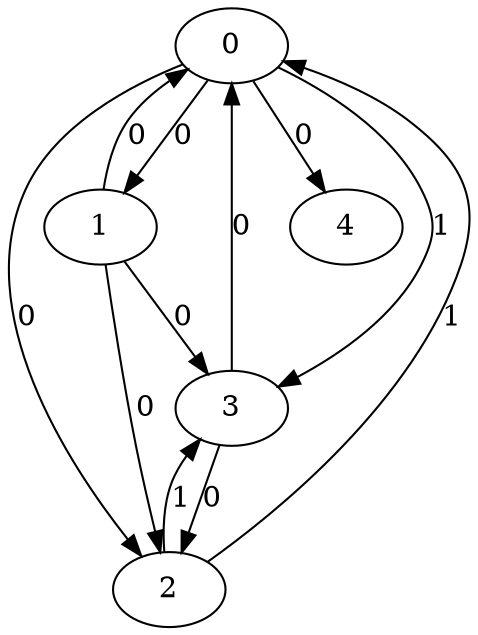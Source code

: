 // Source:4618 Canonical: -1 0 0 1 0 0 -1 0 0 -1 1 -1 -1 1 -1 0 -1 0 -1 -1 -1 -1 -1 -1 -1
digraph HRA_from_4618_graph_000 {
  0 -> 1 [label="0"];
  0 -> 2 [label="0"];
  0 -> 3 [label="1"];
  1 -> 0 [label="0"];
  1 -> 2 [label="0"];
  1 -> 3 [label="0"];
  2 -> 0 [label="1"];
  2 -> 3 [label="1"];
  3 -> 0 [label="0"];
  3 -> 2 [label="0"];
  0 -> 4 [label="0"];
}

// Source:4618 Canonical: -1 0 0 1 0 0 -1 0 0 -1 1 -1 -1 1 -1 0 -1 0 -1 -1 0 -1 -1 -1 -1
digraph HRA_from_4618_graph_001 {
  0 -> 1 [label="0"];
  0 -> 2 [label="0"];
  0 -> 3 [label="1"];
  1 -> 0 [label="0"];
  1 -> 2 [label="0"];
  1 -> 3 [label="0"];
  2 -> 0 [label="1"];
  2 -> 3 [label="1"];
  3 -> 0 [label="0"];
  3 -> 2 [label="0"];
  0 -> 4 [label="0"];
  4 -> 0 [label="0"];
}

// Source:4618 Canonical: -1 0 0 1 -1 0 -1 0 0 0 1 -1 -1 1 -1 0 -1 0 -1 -1 -1 -1 -1 -1 -1
digraph HRA_from_4618_graph_002 {
  0 -> 1 [label="0"];
  0 -> 2 [label="0"];
  0 -> 3 [label="1"];
  1 -> 0 [label="0"];
  1 -> 2 [label="0"];
  1 -> 3 [label="0"];
  2 -> 0 [label="1"];
  2 -> 3 [label="1"];
  3 -> 0 [label="0"];
  3 -> 2 [label="0"];
  1 -> 4 [label="0"];
}

// Source:4618 Canonical: -1 0 0 1 0 0 -1 0 0 0 1 -1 -1 1 -1 0 -1 0 -1 -1 -1 -1 -1 -1 -1
digraph HRA_from_4618_graph_003 {
  0 -> 1 [label="0"];
  0 -> 2 [label="0"];
  0 -> 3 [label="1"];
  1 -> 0 [label="0"];
  1 -> 2 [label="0"];
  1 -> 3 [label="0"];
  2 -> 0 [label="1"];
  2 -> 3 [label="1"];
  3 -> 0 [label="0"];
  3 -> 2 [label="0"];
  0 -> 4 [label="0"];
  1 -> 4 [label="0"];
}

// Source:4618 Canonical: -1 0 0 1 -1 0 -1 0 0 0 1 -1 -1 1 -1 0 -1 0 -1 -1 0 -1 -1 -1 -1
digraph HRA_from_4618_graph_004 {
  0 -> 1 [label="0"];
  0 -> 2 [label="0"];
  0 -> 3 [label="1"];
  1 -> 0 [label="0"];
  1 -> 2 [label="0"];
  1 -> 3 [label="0"];
  2 -> 0 [label="1"];
  2 -> 3 [label="1"];
  3 -> 0 [label="0"];
  3 -> 2 [label="0"];
  4 -> 0 [label="0"];
  1 -> 4 [label="0"];
}

// Source:4618 Canonical: -1 0 0 1 0 0 -1 0 0 0 1 -1 -1 1 -1 0 -1 0 -1 -1 0 -1 -1 -1 -1
digraph HRA_from_4618_graph_005 {
  0 -> 1 [label="0"];
  0 -> 2 [label="0"];
  0 -> 3 [label="1"];
  1 -> 0 [label="0"];
  1 -> 2 [label="0"];
  1 -> 3 [label="0"];
  2 -> 0 [label="1"];
  2 -> 3 [label="1"];
  3 -> 0 [label="0"];
  3 -> 2 [label="0"];
  0 -> 4 [label="0"];
  4 -> 0 [label="0"];
  1 -> 4 [label="0"];
}

// Source:4618 Canonical: -1 0 0 1 0 0 -1 0 0 -1 1 -1 -1 1 -1 0 -1 0 -1 -1 -1 0 -1 -1 -1
digraph HRA_from_4618_graph_006 {
  0 -> 1 [label="0"];
  0 -> 2 [label="0"];
  0 -> 3 [label="1"];
  1 -> 0 [label="0"];
  1 -> 2 [label="0"];
  1 -> 3 [label="0"];
  2 -> 0 [label="1"];
  2 -> 3 [label="1"];
  3 -> 0 [label="0"];
  3 -> 2 [label="0"];
  0 -> 4 [label="0"];
  4 -> 1 [label="0"];
}

// Source:4618 Canonical: -1 0 0 1 0 0 -1 0 0 -1 1 -1 -1 1 -1 0 -1 0 -1 -1 0 0 -1 -1 -1
digraph HRA_from_4618_graph_007 {
  0 -> 1 [label="0"];
  0 -> 2 [label="0"];
  0 -> 3 [label="1"];
  1 -> 0 [label="0"];
  1 -> 2 [label="0"];
  1 -> 3 [label="0"];
  2 -> 0 [label="1"];
  2 -> 3 [label="1"];
  3 -> 0 [label="0"];
  3 -> 2 [label="0"];
  0 -> 4 [label="0"];
  4 -> 0 [label="0"];
  4 -> 1 [label="0"];
}

// Source:4618 Canonical: -1 0 0 1 -1 0 -1 0 0 0 1 -1 -1 1 -1 0 -1 0 -1 -1 -1 0 -1 -1 -1
digraph HRA_from_4618_graph_008 {
  0 -> 1 [label="0"];
  0 -> 2 [label="0"];
  0 -> 3 [label="1"];
  1 -> 0 [label="0"];
  1 -> 2 [label="0"];
  1 -> 3 [label="0"];
  2 -> 0 [label="1"];
  2 -> 3 [label="1"];
  3 -> 0 [label="0"];
  3 -> 2 [label="0"];
  1 -> 4 [label="0"];
  4 -> 1 [label="0"];
}

// Source:4618 Canonical: -1 0 0 1 0 0 -1 0 0 0 1 -1 -1 1 -1 0 -1 0 -1 -1 -1 0 -1 -1 -1
digraph HRA_from_4618_graph_009 {
  0 -> 1 [label="0"];
  0 -> 2 [label="0"];
  0 -> 3 [label="1"];
  1 -> 0 [label="0"];
  1 -> 2 [label="0"];
  1 -> 3 [label="0"];
  2 -> 0 [label="1"];
  2 -> 3 [label="1"];
  3 -> 0 [label="0"];
  3 -> 2 [label="0"];
  0 -> 4 [label="0"];
  1 -> 4 [label="0"];
  4 -> 1 [label="0"];
}

// Source:4618 Canonical: -1 0 0 1 -1 0 -1 0 0 0 1 -1 -1 1 -1 0 -1 0 -1 -1 0 0 -1 -1 -1
digraph HRA_from_4618_graph_010 {
  0 -> 1 [label="0"];
  0 -> 2 [label="0"];
  0 -> 3 [label="1"];
  1 -> 0 [label="0"];
  1 -> 2 [label="0"];
  1 -> 3 [label="0"];
  2 -> 0 [label="1"];
  2 -> 3 [label="1"];
  3 -> 0 [label="0"];
  3 -> 2 [label="0"];
  4 -> 0 [label="0"];
  1 -> 4 [label="0"];
  4 -> 1 [label="0"];
}

// Source:4618 Canonical: -1 0 0 1 0 0 -1 0 0 0 1 -1 -1 1 -1 0 -1 0 -1 -1 0 0 -1 -1 -1
digraph HRA_from_4618_graph_011 {
  0 -> 1 [label="0"];
  0 -> 2 [label="0"];
  0 -> 3 [label="1"];
  1 -> 0 [label="0"];
  1 -> 2 [label="0"];
  1 -> 3 [label="0"];
  2 -> 0 [label="1"];
  2 -> 3 [label="1"];
  3 -> 0 [label="0"];
  3 -> 2 [label="0"];
  0 -> 4 [label="0"];
  4 -> 0 [label="0"];
  1 -> 4 [label="0"];
  4 -> 1 [label="0"];
}

// Source:4618 Canonical: -1 0 0 1 -1 0 -1 0 0 -1 1 -1 -1 1 0 0 -1 0 -1 -1 -1 -1 -1 -1 -1
digraph HRA_from_4618_graph_012 {
  0 -> 1 [label="0"];
  0 -> 2 [label="0"];
  0 -> 3 [label="1"];
  1 -> 0 [label="0"];
  1 -> 2 [label="0"];
  1 -> 3 [label="0"];
  2 -> 0 [label="1"];
  2 -> 3 [label="1"];
  3 -> 0 [label="0"];
  3 -> 2 [label="0"];
  2 -> 4 [label="0"];
}

// Source:4618 Canonical: -1 0 0 1 0 0 -1 0 0 -1 1 -1 -1 1 0 0 -1 0 -1 -1 -1 -1 -1 -1 -1
digraph HRA_from_4618_graph_013 {
  0 -> 1 [label="0"];
  0 -> 2 [label="0"];
  0 -> 3 [label="1"];
  1 -> 0 [label="0"];
  1 -> 2 [label="0"];
  1 -> 3 [label="0"];
  2 -> 0 [label="1"];
  2 -> 3 [label="1"];
  3 -> 0 [label="0"];
  3 -> 2 [label="0"];
  0 -> 4 [label="0"];
  2 -> 4 [label="0"];
}

// Source:4618 Canonical: -1 0 0 1 -1 0 -1 0 0 -1 1 -1 -1 1 0 0 -1 0 -1 -1 0 -1 -1 -1 -1
digraph HRA_from_4618_graph_014 {
  0 -> 1 [label="0"];
  0 -> 2 [label="0"];
  0 -> 3 [label="1"];
  1 -> 0 [label="0"];
  1 -> 2 [label="0"];
  1 -> 3 [label="0"];
  2 -> 0 [label="1"];
  2 -> 3 [label="1"];
  3 -> 0 [label="0"];
  3 -> 2 [label="0"];
  4 -> 0 [label="0"];
  2 -> 4 [label="0"];
}

// Source:4618 Canonical: -1 0 0 1 0 0 -1 0 0 -1 1 -1 -1 1 0 0 -1 0 -1 -1 0 -1 -1 -1 -1
digraph HRA_from_4618_graph_015 {
  0 -> 1 [label="0"];
  0 -> 2 [label="0"];
  0 -> 3 [label="1"];
  1 -> 0 [label="0"];
  1 -> 2 [label="0"];
  1 -> 3 [label="0"];
  2 -> 0 [label="1"];
  2 -> 3 [label="1"];
  3 -> 0 [label="0"];
  3 -> 2 [label="0"];
  0 -> 4 [label="0"];
  4 -> 0 [label="0"];
  2 -> 4 [label="0"];
}

// Source:4618 Canonical: -1 0 0 1 -1 0 -1 0 0 0 1 -1 -1 1 0 0 -1 0 -1 -1 -1 -1 -1 -1 -1
digraph HRA_from_4618_graph_016 {
  0 -> 1 [label="0"];
  0 -> 2 [label="0"];
  0 -> 3 [label="1"];
  1 -> 0 [label="0"];
  1 -> 2 [label="0"];
  1 -> 3 [label="0"];
  2 -> 0 [label="1"];
  2 -> 3 [label="1"];
  3 -> 0 [label="0"];
  3 -> 2 [label="0"];
  1 -> 4 [label="0"];
  2 -> 4 [label="0"];
}

// Source:4618 Canonical: -1 0 0 1 0 0 -1 0 0 0 1 -1 -1 1 0 0 -1 0 -1 -1 -1 -1 -1 -1 -1
digraph HRA_from_4618_graph_017 {
  0 -> 1 [label="0"];
  0 -> 2 [label="0"];
  0 -> 3 [label="1"];
  1 -> 0 [label="0"];
  1 -> 2 [label="0"];
  1 -> 3 [label="0"];
  2 -> 0 [label="1"];
  2 -> 3 [label="1"];
  3 -> 0 [label="0"];
  3 -> 2 [label="0"];
  0 -> 4 [label="0"];
  1 -> 4 [label="0"];
  2 -> 4 [label="0"];
}

// Source:4618 Canonical: -1 0 0 1 -1 0 -1 0 0 0 1 -1 -1 1 0 0 -1 0 -1 -1 0 -1 -1 -1 -1
digraph HRA_from_4618_graph_018 {
  0 -> 1 [label="0"];
  0 -> 2 [label="0"];
  0 -> 3 [label="1"];
  1 -> 0 [label="0"];
  1 -> 2 [label="0"];
  1 -> 3 [label="0"];
  2 -> 0 [label="1"];
  2 -> 3 [label="1"];
  3 -> 0 [label="0"];
  3 -> 2 [label="0"];
  4 -> 0 [label="0"];
  1 -> 4 [label="0"];
  2 -> 4 [label="0"];
}

// Source:4618 Canonical: -1 0 0 1 0 0 -1 0 0 0 1 -1 -1 1 0 0 -1 0 -1 -1 0 -1 -1 -1 -1
digraph HRA_from_4618_graph_019 {
  0 -> 1 [label="0"];
  0 -> 2 [label="0"];
  0 -> 3 [label="1"];
  1 -> 0 [label="0"];
  1 -> 2 [label="0"];
  1 -> 3 [label="0"];
  2 -> 0 [label="1"];
  2 -> 3 [label="1"];
  3 -> 0 [label="0"];
  3 -> 2 [label="0"];
  0 -> 4 [label="0"];
  4 -> 0 [label="0"];
  1 -> 4 [label="0"];
  2 -> 4 [label="0"];
}

// Source:4618 Canonical: -1 0 0 1 -1 0 -1 0 0 -1 1 -1 -1 1 0 0 -1 0 -1 -1 -1 0 -1 -1 -1
digraph HRA_from_4618_graph_020 {
  0 -> 1 [label="0"];
  0 -> 2 [label="0"];
  0 -> 3 [label="1"];
  1 -> 0 [label="0"];
  1 -> 2 [label="0"];
  1 -> 3 [label="0"];
  2 -> 0 [label="1"];
  2 -> 3 [label="1"];
  3 -> 0 [label="0"];
  3 -> 2 [label="0"];
  4 -> 1 [label="0"];
  2 -> 4 [label="0"];
}

// Source:4618 Canonical: -1 0 0 1 0 0 -1 0 0 -1 1 -1 -1 1 0 0 -1 0 -1 -1 -1 0 -1 -1 -1
digraph HRA_from_4618_graph_021 {
  0 -> 1 [label="0"];
  0 -> 2 [label="0"];
  0 -> 3 [label="1"];
  1 -> 0 [label="0"];
  1 -> 2 [label="0"];
  1 -> 3 [label="0"];
  2 -> 0 [label="1"];
  2 -> 3 [label="1"];
  3 -> 0 [label="0"];
  3 -> 2 [label="0"];
  0 -> 4 [label="0"];
  4 -> 1 [label="0"];
  2 -> 4 [label="0"];
}

// Source:4618 Canonical: -1 0 0 1 -1 0 -1 0 0 -1 1 -1 -1 1 0 0 -1 0 -1 -1 0 0 -1 -1 -1
digraph HRA_from_4618_graph_022 {
  0 -> 1 [label="0"];
  0 -> 2 [label="0"];
  0 -> 3 [label="1"];
  1 -> 0 [label="0"];
  1 -> 2 [label="0"];
  1 -> 3 [label="0"];
  2 -> 0 [label="1"];
  2 -> 3 [label="1"];
  3 -> 0 [label="0"];
  3 -> 2 [label="0"];
  4 -> 0 [label="0"];
  4 -> 1 [label="0"];
  2 -> 4 [label="0"];
}

// Source:4618 Canonical: -1 0 0 1 0 0 -1 0 0 -1 1 -1 -1 1 0 0 -1 0 -1 -1 0 0 -1 -1 -1
digraph HRA_from_4618_graph_023 {
  0 -> 1 [label="0"];
  0 -> 2 [label="0"];
  0 -> 3 [label="1"];
  1 -> 0 [label="0"];
  1 -> 2 [label="0"];
  1 -> 3 [label="0"];
  2 -> 0 [label="1"];
  2 -> 3 [label="1"];
  3 -> 0 [label="0"];
  3 -> 2 [label="0"];
  0 -> 4 [label="0"];
  4 -> 0 [label="0"];
  4 -> 1 [label="0"];
  2 -> 4 [label="0"];
}

// Source:4618 Canonical: -1 0 0 1 -1 0 -1 0 0 0 1 -1 -1 1 0 0 -1 0 -1 -1 -1 0 -1 -1 -1
digraph HRA_from_4618_graph_024 {
  0 -> 1 [label="0"];
  0 -> 2 [label="0"];
  0 -> 3 [label="1"];
  1 -> 0 [label="0"];
  1 -> 2 [label="0"];
  1 -> 3 [label="0"];
  2 -> 0 [label="1"];
  2 -> 3 [label="1"];
  3 -> 0 [label="0"];
  3 -> 2 [label="0"];
  1 -> 4 [label="0"];
  4 -> 1 [label="0"];
  2 -> 4 [label="0"];
}

// Source:4618 Canonical: -1 0 0 1 0 0 -1 0 0 0 1 -1 -1 1 0 0 -1 0 -1 -1 -1 0 -1 -1 -1
digraph HRA_from_4618_graph_025 {
  0 -> 1 [label="0"];
  0 -> 2 [label="0"];
  0 -> 3 [label="1"];
  1 -> 0 [label="0"];
  1 -> 2 [label="0"];
  1 -> 3 [label="0"];
  2 -> 0 [label="1"];
  2 -> 3 [label="1"];
  3 -> 0 [label="0"];
  3 -> 2 [label="0"];
  0 -> 4 [label="0"];
  1 -> 4 [label="0"];
  4 -> 1 [label="0"];
  2 -> 4 [label="0"];
}

// Source:4618 Canonical: -1 0 0 1 -1 0 -1 0 0 0 1 -1 -1 1 0 0 -1 0 -1 -1 0 0 -1 -1 -1
digraph HRA_from_4618_graph_026 {
  0 -> 1 [label="0"];
  0 -> 2 [label="0"];
  0 -> 3 [label="1"];
  1 -> 0 [label="0"];
  1 -> 2 [label="0"];
  1 -> 3 [label="0"];
  2 -> 0 [label="1"];
  2 -> 3 [label="1"];
  3 -> 0 [label="0"];
  3 -> 2 [label="0"];
  4 -> 0 [label="0"];
  1 -> 4 [label="0"];
  4 -> 1 [label="0"];
  2 -> 4 [label="0"];
}

// Source:4618 Canonical: -1 0 0 1 0 0 -1 0 0 0 1 -1 -1 1 0 0 -1 0 -1 -1 0 0 -1 -1 -1
digraph HRA_from_4618_graph_027 {
  0 -> 1 [label="0"];
  0 -> 2 [label="0"];
  0 -> 3 [label="1"];
  1 -> 0 [label="0"];
  1 -> 2 [label="0"];
  1 -> 3 [label="0"];
  2 -> 0 [label="1"];
  2 -> 3 [label="1"];
  3 -> 0 [label="0"];
  3 -> 2 [label="0"];
  0 -> 4 [label="0"];
  4 -> 0 [label="0"];
  1 -> 4 [label="0"];
  4 -> 1 [label="0"];
  2 -> 4 [label="0"];
}

// Source:4618 Canonical: -1 0 0 1 0 0 -1 0 0 -1 1 -1 -1 1 -1 0 -1 0 -1 -1 -1 -1 0 -1 -1
digraph HRA_from_4618_graph_028 {
  0 -> 1 [label="0"];
  0 -> 2 [label="0"];
  0 -> 3 [label="1"];
  1 -> 0 [label="0"];
  1 -> 2 [label="0"];
  1 -> 3 [label="0"];
  2 -> 0 [label="1"];
  2 -> 3 [label="1"];
  3 -> 0 [label="0"];
  3 -> 2 [label="0"];
  0 -> 4 [label="0"];
  4 -> 2 [label="0"];
}

// Source:4618 Canonical: -1 0 0 1 0 0 -1 0 0 -1 1 -1 -1 1 -1 0 -1 0 -1 -1 0 -1 0 -1 -1
digraph HRA_from_4618_graph_029 {
  0 -> 1 [label="0"];
  0 -> 2 [label="0"];
  0 -> 3 [label="1"];
  1 -> 0 [label="0"];
  1 -> 2 [label="0"];
  1 -> 3 [label="0"];
  2 -> 0 [label="1"];
  2 -> 3 [label="1"];
  3 -> 0 [label="0"];
  3 -> 2 [label="0"];
  0 -> 4 [label="0"];
  4 -> 0 [label="0"];
  4 -> 2 [label="0"];
}

// Source:4618 Canonical: -1 0 0 1 -1 0 -1 0 0 0 1 -1 -1 1 -1 0 -1 0 -1 -1 -1 -1 0 -1 -1
digraph HRA_from_4618_graph_030 {
  0 -> 1 [label="0"];
  0 -> 2 [label="0"];
  0 -> 3 [label="1"];
  1 -> 0 [label="0"];
  1 -> 2 [label="0"];
  1 -> 3 [label="0"];
  2 -> 0 [label="1"];
  2 -> 3 [label="1"];
  3 -> 0 [label="0"];
  3 -> 2 [label="0"];
  1 -> 4 [label="0"];
  4 -> 2 [label="0"];
}

// Source:4618 Canonical: -1 0 0 1 0 0 -1 0 0 0 1 -1 -1 1 -1 0 -1 0 -1 -1 -1 -1 0 -1 -1
digraph HRA_from_4618_graph_031 {
  0 -> 1 [label="0"];
  0 -> 2 [label="0"];
  0 -> 3 [label="1"];
  1 -> 0 [label="0"];
  1 -> 2 [label="0"];
  1 -> 3 [label="0"];
  2 -> 0 [label="1"];
  2 -> 3 [label="1"];
  3 -> 0 [label="0"];
  3 -> 2 [label="0"];
  0 -> 4 [label="0"];
  1 -> 4 [label="0"];
  4 -> 2 [label="0"];
}

// Source:4618 Canonical: -1 0 0 1 -1 0 -1 0 0 0 1 -1 -1 1 -1 0 -1 0 -1 -1 0 -1 0 -1 -1
digraph HRA_from_4618_graph_032 {
  0 -> 1 [label="0"];
  0 -> 2 [label="0"];
  0 -> 3 [label="1"];
  1 -> 0 [label="0"];
  1 -> 2 [label="0"];
  1 -> 3 [label="0"];
  2 -> 0 [label="1"];
  2 -> 3 [label="1"];
  3 -> 0 [label="0"];
  3 -> 2 [label="0"];
  4 -> 0 [label="0"];
  1 -> 4 [label="0"];
  4 -> 2 [label="0"];
}

// Source:4618 Canonical: -1 0 0 1 0 0 -1 0 0 0 1 -1 -1 1 -1 0 -1 0 -1 -1 0 -1 0 -1 -1
digraph HRA_from_4618_graph_033 {
  0 -> 1 [label="0"];
  0 -> 2 [label="0"];
  0 -> 3 [label="1"];
  1 -> 0 [label="0"];
  1 -> 2 [label="0"];
  1 -> 3 [label="0"];
  2 -> 0 [label="1"];
  2 -> 3 [label="1"];
  3 -> 0 [label="0"];
  3 -> 2 [label="0"];
  0 -> 4 [label="0"];
  4 -> 0 [label="0"];
  1 -> 4 [label="0"];
  4 -> 2 [label="0"];
}

// Source:4618 Canonical: -1 0 0 1 0 0 -1 0 0 -1 1 -1 -1 1 -1 0 -1 0 -1 -1 -1 0 0 -1 -1
digraph HRA_from_4618_graph_034 {
  0 -> 1 [label="0"];
  0 -> 2 [label="0"];
  0 -> 3 [label="1"];
  1 -> 0 [label="0"];
  1 -> 2 [label="0"];
  1 -> 3 [label="0"];
  2 -> 0 [label="1"];
  2 -> 3 [label="1"];
  3 -> 0 [label="0"];
  3 -> 2 [label="0"];
  0 -> 4 [label="0"];
  4 -> 1 [label="0"];
  4 -> 2 [label="0"];
}

// Source:4618 Canonical: -1 0 0 1 0 0 -1 0 0 -1 1 -1 -1 1 -1 0 -1 0 -1 -1 0 0 0 -1 -1
digraph HRA_from_4618_graph_035 {
  0 -> 1 [label="0"];
  0 -> 2 [label="0"];
  0 -> 3 [label="1"];
  1 -> 0 [label="0"];
  1 -> 2 [label="0"];
  1 -> 3 [label="0"];
  2 -> 0 [label="1"];
  2 -> 3 [label="1"];
  3 -> 0 [label="0"];
  3 -> 2 [label="0"];
  0 -> 4 [label="0"];
  4 -> 0 [label="0"];
  4 -> 1 [label="0"];
  4 -> 2 [label="0"];
}

// Source:4618 Canonical: -1 0 0 1 -1 0 -1 0 0 0 1 -1 -1 1 -1 0 -1 0 -1 -1 -1 0 0 -1 -1
digraph HRA_from_4618_graph_036 {
  0 -> 1 [label="0"];
  0 -> 2 [label="0"];
  0 -> 3 [label="1"];
  1 -> 0 [label="0"];
  1 -> 2 [label="0"];
  1 -> 3 [label="0"];
  2 -> 0 [label="1"];
  2 -> 3 [label="1"];
  3 -> 0 [label="0"];
  3 -> 2 [label="0"];
  1 -> 4 [label="0"];
  4 -> 1 [label="0"];
  4 -> 2 [label="0"];
}

// Source:4618 Canonical: -1 0 0 1 0 0 -1 0 0 0 1 -1 -1 1 -1 0 -1 0 -1 -1 -1 0 0 -1 -1
digraph HRA_from_4618_graph_037 {
  0 -> 1 [label="0"];
  0 -> 2 [label="0"];
  0 -> 3 [label="1"];
  1 -> 0 [label="0"];
  1 -> 2 [label="0"];
  1 -> 3 [label="0"];
  2 -> 0 [label="1"];
  2 -> 3 [label="1"];
  3 -> 0 [label="0"];
  3 -> 2 [label="0"];
  0 -> 4 [label="0"];
  1 -> 4 [label="0"];
  4 -> 1 [label="0"];
  4 -> 2 [label="0"];
}

// Source:4618 Canonical: -1 0 0 1 -1 0 -1 0 0 0 1 -1 -1 1 -1 0 -1 0 -1 -1 0 0 0 -1 -1
digraph HRA_from_4618_graph_038 {
  0 -> 1 [label="0"];
  0 -> 2 [label="0"];
  0 -> 3 [label="1"];
  1 -> 0 [label="0"];
  1 -> 2 [label="0"];
  1 -> 3 [label="0"];
  2 -> 0 [label="1"];
  2 -> 3 [label="1"];
  3 -> 0 [label="0"];
  3 -> 2 [label="0"];
  4 -> 0 [label="0"];
  1 -> 4 [label="0"];
  4 -> 1 [label="0"];
  4 -> 2 [label="0"];
}

// Source:4618 Canonical: -1 0 0 1 0 0 -1 0 0 0 1 -1 -1 1 -1 0 -1 0 -1 -1 0 0 0 -1 -1
digraph HRA_from_4618_graph_039 {
  0 -> 1 [label="0"];
  0 -> 2 [label="0"];
  0 -> 3 [label="1"];
  1 -> 0 [label="0"];
  1 -> 2 [label="0"];
  1 -> 3 [label="0"];
  2 -> 0 [label="1"];
  2 -> 3 [label="1"];
  3 -> 0 [label="0"];
  3 -> 2 [label="0"];
  0 -> 4 [label="0"];
  4 -> 0 [label="0"];
  1 -> 4 [label="0"];
  4 -> 1 [label="0"];
  4 -> 2 [label="0"];
}

// Source:4618 Canonical: -1 0 0 1 -1 0 -1 0 0 -1 1 -1 -1 1 0 0 -1 0 -1 -1 -1 -1 0 -1 -1
digraph HRA_from_4618_graph_040 {
  0 -> 1 [label="0"];
  0 -> 2 [label="0"];
  0 -> 3 [label="1"];
  1 -> 0 [label="0"];
  1 -> 2 [label="0"];
  1 -> 3 [label="0"];
  2 -> 0 [label="1"];
  2 -> 3 [label="1"];
  3 -> 0 [label="0"];
  3 -> 2 [label="0"];
  2 -> 4 [label="0"];
  4 -> 2 [label="0"];
}

// Source:4618 Canonical: -1 0 0 1 0 0 -1 0 0 -1 1 -1 -1 1 0 0 -1 0 -1 -1 -1 -1 0 -1 -1
digraph HRA_from_4618_graph_041 {
  0 -> 1 [label="0"];
  0 -> 2 [label="0"];
  0 -> 3 [label="1"];
  1 -> 0 [label="0"];
  1 -> 2 [label="0"];
  1 -> 3 [label="0"];
  2 -> 0 [label="1"];
  2 -> 3 [label="1"];
  3 -> 0 [label="0"];
  3 -> 2 [label="0"];
  0 -> 4 [label="0"];
  2 -> 4 [label="0"];
  4 -> 2 [label="0"];
}

// Source:4618 Canonical: -1 0 0 1 -1 0 -1 0 0 -1 1 -1 -1 1 0 0 -1 0 -1 -1 0 -1 0 -1 -1
digraph HRA_from_4618_graph_042 {
  0 -> 1 [label="0"];
  0 -> 2 [label="0"];
  0 -> 3 [label="1"];
  1 -> 0 [label="0"];
  1 -> 2 [label="0"];
  1 -> 3 [label="0"];
  2 -> 0 [label="1"];
  2 -> 3 [label="1"];
  3 -> 0 [label="0"];
  3 -> 2 [label="0"];
  4 -> 0 [label="0"];
  2 -> 4 [label="0"];
  4 -> 2 [label="0"];
}

// Source:4618 Canonical: -1 0 0 1 0 0 -1 0 0 -1 1 -1 -1 1 0 0 -1 0 -1 -1 0 -1 0 -1 -1
digraph HRA_from_4618_graph_043 {
  0 -> 1 [label="0"];
  0 -> 2 [label="0"];
  0 -> 3 [label="1"];
  1 -> 0 [label="0"];
  1 -> 2 [label="0"];
  1 -> 3 [label="0"];
  2 -> 0 [label="1"];
  2 -> 3 [label="1"];
  3 -> 0 [label="0"];
  3 -> 2 [label="0"];
  0 -> 4 [label="0"];
  4 -> 0 [label="0"];
  2 -> 4 [label="0"];
  4 -> 2 [label="0"];
}

// Source:4618 Canonical: -1 0 0 1 -1 0 -1 0 0 0 1 -1 -1 1 0 0 -1 0 -1 -1 -1 -1 0 -1 -1
digraph HRA_from_4618_graph_044 {
  0 -> 1 [label="0"];
  0 -> 2 [label="0"];
  0 -> 3 [label="1"];
  1 -> 0 [label="0"];
  1 -> 2 [label="0"];
  1 -> 3 [label="0"];
  2 -> 0 [label="1"];
  2 -> 3 [label="1"];
  3 -> 0 [label="0"];
  3 -> 2 [label="0"];
  1 -> 4 [label="0"];
  2 -> 4 [label="0"];
  4 -> 2 [label="0"];
}

// Source:4618 Canonical: -1 0 0 1 0 0 -1 0 0 0 1 -1 -1 1 0 0 -1 0 -1 -1 -1 -1 0 -1 -1
digraph HRA_from_4618_graph_045 {
  0 -> 1 [label="0"];
  0 -> 2 [label="0"];
  0 -> 3 [label="1"];
  1 -> 0 [label="0"];
  1 -> 2 [label="0"];
  1 -> 3 [label="0"];
  2 -> 0 [label="1"];
  2 -> 3 [label="1"];
  3 -> 0 [label="0"];
  3 -> 2 [label="0"];
  0 -> 4 [label="0"];
  1 -> 4 [label="0"];
  2 -> 4 [label="0"];
  4 -> 2 [label="0"];
}

// Source:4618 Canonical: -1 0 0 1 -1 0 -1 0 0 0 1 -1 -1 1 0 0 -1 0 -1 -1 0 -1 0 -1 -1
digraph HRA_from_4618_graph_046 {
  0 -> 1 [label="0"];
  0 -> 2 [label="0"];
  0 -> 3 [label="1"];
  1 -> 0 [label="0"];
  1 -> 2 [label="0"];
  1 -> 3 [label="0"];
  2 -> 0 [label="1"];
  2 -> 3 [label="1"];
  3 -> 0 [label="0"];
  3 -> 2 [label="0"];
  4 -> 0 [label="0"];
  1 -> 4 [label="0"];
  2 -> 4 [label="0"];
  4 -> 2 [label="0"];
}

// Source:4618 Canonical: -1 0 0 1 0 0 -1 0 0 0 1 -1 -1 1 0 0 -1 0 -1 -1 0 -1 0 -1 -1
digraph HRA_from_4618_graph_047 {
  0 -> 1 [label="0"];
  0 -> 2 [label="0"];
  0 -> 3 [label="1"];
  1 -> 0 [label="0"];
  1 -> 2 [label="0"];
  1 -> 3 [label="0"];
  2 -> 0 [label="1"];
  2 -> 3 [label="1"];
  3 -> 0 [label="0"];
  3 -> 2 [label="0"];
  0 -> 4 [label="0"];
  4 -> 0 [label="0"];
  1 -> 4 [label="0"];
  2 -> 4 [label="0"];
  4 -> 2 [label="0"];
}

// Source:4618 Canonical: -1 0 0 1 -1 0 -1 0 0 -1 1 -1 -1 1 0 0 -1 0 -1 -1 -1 0 0 -1 -1
digraph HRA_from_4618_graph_048 {
  0 -> 1 [label="0"];
  0 -> 2 [label="0"];
  0 -> 3 [label="1"];
  1 -> 0 [label="0"];
  1 -> 2 [label="0"];
  1 -> 3 [label="0"];
  2 -> 0 [label="1"];
  2 -> 3 [label="1"];
  3 -> 0 [label="0"];
  3 -> 2 [label="0"];
  4 -> 1 [label="0"];
  2 -> 4 [label="0"];
  4 -> 2 [label="0"];
}

// Source:4618 Canonical: -1 0 0 1 0 0 -1 0 0 -1 1 -1 -1 1 0 0 -1 0 -1 -1 -1 0 0 -1 -1
digraph HRA_from_4618_graph_049 {
  0 -> 1 [label="0"];
  0 -> 2 [label="0"];
  0 -> 3 [label="1"];
  1 -> 0 [label="0"];
  1 -> 2 [label="0"];
  1 -> 3 [label="0"];
  2 -> 0 [label="1"];
  2 -> 3 [label="1"];
  3 -> 0 [label="0"];
  3 -> 2 [label="0"];
  0 -> 4 [label="0"];
  4 -> 1 [label="0"];
  2 -> 4 [label="0"];
  4 -> 2 [label="0"];
}

// Source:4618 Canonical: -1 0 0 1 -1 0 -1 0 0 -1 1 -1 -1 1 0 0 -1 0 -1 -1 0 0 0 -1 -1
digraph HRA_from_4618_graph_050 {
  0 -> 1 [label="0"];
  0 -> 2 [label="0"];
  0 -> 3 [label="1"];
  1 -> 0 [label="0"];
  1 -> 2 [label="0"];
  1 -> 3 [label="0"];
  2 -> 0 [label="1"];
  2 -> 3 [label="1"];
  3 -> 0 [label="0"];
  3 -> 2 [label="0"];
  4 -> 0 [label="0"];
  4 -> 1 [label="0"];
  2 -> 4 [label="0"];
  4 -> 2 [label="0"];
}

// Source:4618 Canonical: -1 0 0 1 0 0 -1 0 0 -1 1 -1 -1 1 0 0 -1 0 -1 -1 0 0 0 -1 -1
digraph HRA_from_4618_graph_051 {
  0 -> 1 [label="0"];
  0 -> 2 [label="0"];
  0 -> 3 [label="1"];
  1 -> 0 [label="0"];
  1 -> 2 [label="0"];
  1 -> 3 [label="0"];
  2 -> 0 [label="1"];
  2 -> 3 [label="1"];
  3 -> 0 [label="0"];
  3 -> 2 [label="0"];
  0 -> 4 [label="0"];
  4 -> 0 [label="0"];
  4 -> 1 [label="0"];
  2 -> 4 [label="0"];
  4 -> 2 [label="0"];
}

// Source:4618 Canonical: -1 0 0 1 -1 0 -1 0 0 0 1 -1 -1 1 0 0 -1 0 -1 -1 -1 0 0 -1 -1
digraph HRA_from_4618_graph_052 {
  0 -> 1 [label="0"];
  0 -> 2 [label="0"];
  0 -> 3 [label="1"];
  1 -> 0 [label="0"];
  1 -> 2 [label="0"];
  1 -> 3 [label="0"];
  2 -> 0 [label="1"];
  2 -> 3 [label="1"];
  3 -> 0 [label="0"];
  3 -> 2 [label="0"];
  1 -> 4 [label="0"];
  4 -> 1 [label="0"];
  2 -> 4 [label="0"];
  4 -> 2 [label="0"];
}

// Source:4618 Canonical: -1 0 0 1 0 0 -1 0 0 0 1 -1 -1 1 0 0 -1 0 -1 -1 -1 0 0 -1 -1
digraph HRA_from_4618_graph_053 {
  0 -> 1 [label="0"];
  0 -> 2 [label="0"];
  0 -> 3 [label="1"];
  1 -> 0 [label="0"];
  1 -> 2 [label="0"];
  1 -> 3 [label="0"];
  2 -> 0 [label="1"];
  2 -> 3 [label="1"];
  3 -> 0 [label="0"];
  3 -> 2 [label="0"];
  0 -> 4 [label="0"];
  1 -> 4 [label="0"];
  4 -> 1 [label="0"];
  2 -> 4 [label="0"];
  4 -> 2 [label="0"];
}

// Source:4618 Canonical: -1 0 0 1 -1 0 -1 0 0 0 1 -1 -1 1 0 0 -1 0 -1 -1 0 0 0 -1 -1
digraph HRA_from_4618_graph_054 {
  0 -> 1 [label="0"];
  0 -> 2 [label="0"];
  0 -> 3 [label="1"];
  1 -> 0 [label="0"];
  1 -> 2 [label="0"];
  1 -> 3 [label="0"];
  2 -> 0 [label="1"];
  2 -> 3 [label="1"];
  3 -> 0 [label="0"];
  3 -> 2 [label="0"];
  4 -> 0 [label="0"];
  1 -> 4 [label="0"];
  4 -> 1 [label="0"];
  2 -> 4 [label="0"];
  4 -> 2 [label="0"];
}

// Source:4618 Canonical: -1 0 0 1 0 0 -1 0 0 0 1 -1 -1 1 0 0 -1 0 -1 -1 0 0 0 -1 -1
digraph HRA_from_4618_graph_055 {
  0 -> 1 [label="0"];
  0 -> 2 [label="0"];
  0 -> 3 [label="1"];
  1 -> 0 [label="0"];
  1 -> 2 [label="0"];
  1 -> 3 [label="0"];
  2 -> 0 [label="1"];
  2 -> 3 [label="1"];
  3 -> 0 [label="0"];
  3 -> 2 [label="0"];
  0 -> 4 [label="0"];
  4 -> 0 [label="0"];
  1 -> 4 [label="0"];
  4 -> 1 [label="0"];
  2 -> 4 [label="0"];
  4 -> 2 [label="0"];
}

// Source:4618 Canonical: -1 0 0 1 -1 0 -1 0 0 -1 1 -1 -1 1 -1 0 -1 0 -1 0 -1 -1 -1 -1 -1
digraph HRA_from_4618_graph_056 {
  0 -> 1 [label="0"];
  0 -> 2 [label="0"];
  0 -> 3 [label="1"];
  1 -> 0 [label="0"];
  1 -> 2 [label="0"];
  1 -> 3 [label="0"];
  2 -> 0 [label="1"];
  2 -> 3 [label="1"];
  3 -> 0 [label="0"];
  3 -> 2 [label="0"];
  3 -> 4 [label="0"];
}

// Source:4618 Canonical: -1 0 0 1 0 0 -1 0 0 -1 1 -1 -1 1 -1 0 -1 0 -1 0 -1 -1 -1 -1 -1
digraph HRA_from_4618_graph_057 {
  0 -> 1 [label="0"];
  0 -> 2 [label="0"];
  0 -> 3 [label="1"];
  1 -> 0 [label="0"];
  1 -> 2 [label="0"];
  1 -> 3 [label="0"];
  2 -> 0 [label="1"];
  2 -> 3 [label="1"];
  3 -> 0 [label="0"];
  3 -> 2 [label="0"];
  0 -> 4 [label="0"];
  3 -> 4 [label="0"];
}

// Source:4618 Canonical: -1 0 0 1 -1 0 -1 0 0 -1 1 -1 -1 1 -1 0 -1 0 -1 0 0 -1 -1 -1 -1
digraph HRA_from_4618_graph_058 {
  0 -> 1 [label="0"];
  0 -> 2 [label="0"];
  0 -> 3 [label="1"];
  1 -> 0 [label="0"];
  1 -> 2 [label="0"];
  1 -> 3 [label="0"];
  2 -> 0 [label="1"];
  2 -> 3 [label="1"];
  3 -> 0 [label="0"];
  3 -> 2 [label="0"];
  4 -> 0 [label="0"];
  3 -> 4 [label="0"];
}

// Source:4618 Canonical: -1 0 0 1 0 0 -1 0 0 -1 1 -1 -1 1 -1 0 -1 0 -1 0 0 -1 -1 -1 -1
digraph HRA_from_4618_graph_059 {
  0 -> 1 [label="0"];
  0 -> 2 [label="0"];
  0 -> 3 [label="1"];
  1 -> 0 [label="0"];
  1 -> 2 [label="0"];
  1 -> 3 [label="0"];
  2 -> 0 [label="1"];
  2 -> 3 [label="1"];
  3 -> 0 [label="0"];
  3 -> 2 [label="0"];
  0 -> 4 [label="0"];
  4 -> 0 [label="0"];
  3 -> 4 [label="0"];
}

// Source:4618 Canonical: -1 0 0 1 -1 0 -1 0 0 0 1 -1 -1 1 -1 0 -1 0 -1 0 -1 -1 -1 -1 -1
digraph HRA_from_4618_graph_060 {
  0 -> 1 [label="0"];
  0 -> 2 [label="0"];
  0 -> 3 [label="1"];
  1 -> 0 [label="0"];
  1 -> 2 [label="0"];
  1 -> 3 [label="0"];
  2 -> 0 [label="1"];
  2 -> 3 [label="1"];
  3 -> 0 [label="0"];
  3 -> 2 [label="0"];
  1 -> 4 [label="0"];
  3 -> 4 [label="0"];
}

// Source:4618 Canonical: -1 0 0 1 0 0 -1 0 0 0 1 -1 -1 1 -1 0 -1 0 -1 0 -1 -1 -1 -1 -1
digraph HRA_from_4618_graph_061 {
  0 -> 1 [label="0"];
  0 -> 2 [label="0"];
  0 -> 3 [label="1"];
  1 -> 0 [label="0"];
  1 -> 2 [label="0"];
  1 -> 3 [label="0"];
  2 -> 0 [label="1"];
  2 -> 3 [label="1"];
  3 -> 0 [label="0"];
  3 -> 2 [label="0"];
  0 -> 4 [label="0"];
  1 -> 4 [label="0"];
  3 -> 4 [label="0"];
}

// Source:4618 Canonical: -1 0 0 1 -1 0 -1 0 0 0 1 -1 -1 1 -1 0 -1 0 -1 0 0 -1 -1 -1 -1
digraph HRA_from_4618_graph_062 {
  0 -> 1 [label="0"];
  0 -> 2 [label="0"];
  0 -> 3 [label="1"];
  1 -> 0 [label="0"];
  1 -> 2 [label="0"];
  1 -> 3 [label="0"];
  2 -> 0 [label="1"];
  2 -> 3 [label="1"];
  3 -> 0 [label="0"];
  3 -> 2 [label="0"];
  4 -> 0 [label="0"];
  1 -> 4 [label="0"];
  3 -> 4 [label="0"];
}

// Source:4618 Canonical: -1 0 0 1 0 0 -1 0 0 0 1 -1 -1 1 -1 0 -1 0 -1 0 0 -1 -1 -1 -1
digraph HRA_from_4618_graph_063 {
  0 -> 1 [label="0"];
  0 -> 2 [label="0"];
  0 -> 3 [label="1"];
  1 -> 0 [label="0"];
  1 -> 2 [label="0"];
  1 -> 3 [label="0"];
  2 -> 0 [label="1"];
  2 -> 3 [label="1"];
  3 -> 0 [label="0"];
  3 -> 2 [label="0"];
  0 -> 4 [label="0"];
  4 -> 0 [label="0"];
  1 -> 4 [label="0"];
  3 -> 4 [label="0"];
}

// Source:4618 Canonical: -1 0 0 1 -1 0 -1 0 0 -1 1 -1 -1 1 -1 0 -1 0 -1 0 -1 0 -1 -1 -1
digraph HRA_from_4618_graph_064 {
  0 -> 1 [label="0"];
  0 -> 2 [label="0"];
  0 -> 3 [label="1"];
  1 -> 0 [label="0"];
  1 -> 2 [label="0"];
  1 -> 3 [label="0"];
  2 -> 0 [label="1"];
  2 -> 3 [label="1"];
  3 -> 0 [label="0"];
  3 -> 2 [label="0"];
  4 -> 1 [label="0"];
  3 -> 4 [label="0"];
}

// Source:4618 Canonical: -1 0 0 1 0 0 -1 0 0 -1 1 -1 -1 1 -1 0 -1 0 -1 0 -1 0 -1 -1 -1
digraph HRA_from_4618_graph_065 {
  0 -> 1 [label="0"];
  0 -> 2 [label="0"];
  0 -> 3 [label="1"];
  1 -> 0 [label="0"];
  1 -> 2 [label="0"];
  1 -> 3 [label="0"];
  2 -> 0 [label="1"];
  2 -> 3 [label="1"];
  3 -> 0 [label="0"];
  3 -> 2 [label="0"];
  0 -> 4 [label="0"];
  4 -> 1 [label="0"];
  3 -> 4 [label="0"];
}

// Source:4618 Canonical: -1 0 0 1 -1 0 -1 0 0 -1 1 -1 -1 1 -1 0 -1 0 -1 0 0 0 -1 -1 -1
digraph HRA_from_4618_graph_066 {
  0 -> 1 [label="0"];
  0 -> 2 [label="0"];
  0 -> 3 [label="1"];
  1 -> 0 [label="0"];
  1 -> 2 [label="0"];
  1 -> 3 [label="0"];
  2 -> 0 [label="1"];
  2 -> 3 [label="1"];
  3 -> 0 [label="0"];
  3 -> 2 [label="0"];
  4 -> 0 [label="0"];
  4 -> 1 [label="0"];
  3 -> 4 [label="0"];
}

// Source:4618 Canonical: -1 0 0 1 0 0 -1 0 0 -1 1 -1 -1 1 -1 0 -1 0 -1 0 0 0 -1 -1 -1
digraph HRA_from_4618_graph_067 {
  0 -> 1 [label="0"];
  0 -> 2 [label="0"];
  0 -> 3 [label="1"];
  1 -> 0 [label="0"];
  1 -> 2 [label="0"];
  1 -> 3 [label="0"];
  2 -> 0 [label="1"];
  2 -> 3 [label="1"];
  3 -> 0 [label="0"];
  3 -> 2 [label="0"];
  0 -> 4 [label="0"];
  4 -> 0 [label="0"];
  4 -> 1 [label="0"];
  3 -> 4 [label="0"];
}

// Source:4618 Canonical: -1 0 0 1 -1 0 -1 0 0 0 1 -1 -1 1 -1 0 -1 0 -1 0 -1 0 -1 -1 -1
digraph HRA_from_4618_graph_068 {
  0 -> 1 [label="0"];
  0 -> 2 [label="0"];
  0 -> 3 [label="1"];
  1 -> 0 [label="0"];
  1 -> 2 [label="0"];
  1 -> 3 [label="0"];
  2 -> 0 [label="1"];
  2 -> 3 [label="1"];
  3 -> 0 [label="0"];
  3 -> 2 [label="0"];
  1 -> 4 [label="0"];
  4 -> 1 [label="0"];
  3 -> 4 [label="0"];
}

// Source:4618 Canonical: -1 0 0 1 0 0 -1 0 0 0 1 -1 -1 1 -1 0 -1 0 -1 0 -1 0 -1 -1 -1
digraph HRA_from_4618_graph_069 {
  0 -> 1 [label="0"];
  0 -> 2 [label="0"];
  0 -> 3 [label="1"];
  1 -> 0 [label="0"];
  1 -> 2 [label="0"];
  1 -> 3 [label="0"];
  2 -> 0 [label="1"];
  2 -> 3 [label="1"];
  3 -> 0 [label="0"];
  3 -> 2 [label="0"];
  0 -> 4 [label="0"];
  1 -> 4 [label="0"];
  4 -> 1 [label="0"];
  3 -> 4 [label="0"];
}

// Source:4618 Canonical: -1 0 0 1 -1 0 -1 0 0 0 1 -1 -1 1 -1 0 -1 0 -1 0 0 0 -1 -1 -1
digraph HRA_from_4618_graph_070 {
  0 -> 1 [label="0"];
  0 -> 2 [label="0"];
  0 -> 3 [label="1"];
  1 -> 0 [label="0"];
  1 -> 2 [label="0"];
  1 -> 3 [label="0"];
  2 -> 0 [label="1"];
  2 -> 3 [label="1"];
  3 -> 0 [label="0"];
  3 -> 2 [label="0"];
  4 -> 0 [label="0"];
  1 -> 4 [label="0"];
  4 -> 1 [label="0"];
  3 -> 4 [label="0"];
}

// Source:4618 Canonical: -1 0 0 1 0 0 -1 0 0 0 1 -1 -1 1 -1 0 -1 0 -1 0 0 0 -1 -1 -1
digraph HRA_from_4618_graph_071 {
  0 -> 1 [label="0"];
  0 -> 2 [label="0"];
  0 -> 3 [label="1"];
  1 -> 0 [label="0"];
  1 -> 2 [label="0"];
  1 -> 3 [label="0"];
  2 -> 0 [label="1"];
  2 -> 3 [label="1"];
  3 -> 0 [label="0"];
  3 -> 2 [label="0"];
  0 -> 4 [label="0"];
  4 -> 0 [label="0"];
  1 -> 4 [label="0"];
  4 -> 1 [label="0"];
  3 -> 4 [label="0"];
}

// Source:4618 Canonical: -1 0 0 1 -1 0 -1 0 0 -1 1 -1 -1 1 0 0 -1 0 -1 0 -1 -1 -1 -1 -1
digraph HRA_from_4618_graph_072 {
  0 -> 1 [label="0"];
  0 -> 2 [label="0"];
  0 -> 3 [label="1"];
  1 -> 0 [label="0"];
  1 -> 2 [label="0"];
  1 -> 3 [label="0"];
  2 -> 0 [label="1"];
  2 -> 3 [label="1"];
  3 -> 0 [label="0"];
  3 -> 2 [label="0"];
  2 -> 4 [label="0"];
  3 -> 4 [label="0"];
}

// Source:4618 Canonical: -1 0 0 1 0 0 -1 0 0 -1 1 -1 -1 1 0 0 -1 0 -1 0 -1 -1 -1 -1 -1
digraph HRA_from_4618_graph_073 {
  0 -> 1 [label="0"];
  0 -> 2 [label="0"];
  0 -> 3 [label="1"];
  1 -> 0 [label="0"];
  1 -> 2 [label="0"];
  1 -> 3 [label="0"];
  2 -> 0 [label="1"];
  2 -> 3 [label="1"];
  3 -> 0 [label="0"];
  3 -> 2 [label="0"];
  0 -> 4 [label="0"];
  2 -> 4 [label="0"];
  3 -> 4 [label="0"];
}

// Source:4618 Canonical: -1 0 0 1 -1 0 -1 0 0 -1 1 -1 -1 1 0 0 -1 0 -1 0 0 -1 -1 -1 -1
digraph HRA_from_4618_graph_074 {
  0 -> 1 [label="0"];
  0 -> 2 [label="0"];
  0 -> 3 [label="1"];
  1 -> 0 [label="0"];
  1 -> 2 [label="0"];
  1 -> 3 [label="0"];
  2 -> 0 [label="1"];
  2 -> 3 [label="1"];
  3 -> 0 [label="0"];
  3 -> 2 [label="0"];
  4 -> 0 [label="0"];
  2 -> 4 [label="0"];
  3 -> 4 [label="0"];
}

// Source:4618 Canonical: -1 0 0 1 0 0 -1 0 0 -1 1 -1 -1 1 0 0 -1 0 -1 0 0 -1 -1 -1 -1
digraph HRA_from_4618_graph_075 {
  0 -> 1 [label="0"];
  0 -> 2 [label="0"];
  0 -> 3 [label="1"];
  1 -> 0 [label="0"];
  1 -> 2 [label="0"];
  1 -> 3 [label="0"];
  2 -> 0 [label="1"];
  2 -> 3 [label="1"];
  3 -> 0 [label="0"];
  3 -> 2 [label="0"];
  0 -> 4 [label="0"];
  4 -> 0 [label="0"];
  2 -> 4 [label="0"];
  3 -> 4 [label="0"];
}

// Source:4618 Canonical: -1 0 0 1 -1 0 -1 0 0 0 1 -1 -1 1 0 0 -1 0 -1 0 -1 -1 -1 -1 -1
digraph HRA_from_4618_graph_076 {
  0 -> 1 [label="0"];
  0 -> 2 [label="0"];
  0 -> 3 [label="1"];
  1 -> 0 [label="0"];
  1 -> 2 [label="0"];
  1 -> 3 [label="0"];
  2 -> 0 [label="1"];
  2 -> 3 [label="1"];
  3 -> 0 [label="0"];
  3 -> 2 [label="0"];
  1 -> 4 [label="0"];
  2 -> 4 [label="0"];
  3 -> 4 [label="0"];
}

// Source:4618 Canonical: -1 0 0 1 0 0 -1 0 0 0 1 -1 -1 1 0 0 -1 0 -1 0 -1 -1 -1 -1 -1
digraph HRA_from_4618_graph_077 {
  0 -> 1 [label="0"];
  0 -> 2 [label="0"];
  0 -> 3 [label="1"];
  1 -> 0 [label="0"];
  1 -> 2 [label="0"];
  1 -> 3 [label="0"];
  2 -> 0 [label="1"];
  2 -> 3 [label="1"];
  3 -> 0 [label="0"];
  3 -> 2 [label="0"];
  0 -> 4 [label="0"];
  1 -> 4 [label="0"];
  2 -> 4 [label="0"];
  3 -> 4 [label="0"];
}

// Source:4618 Canonical: -1 0 0 1 -1 0 -1 0 0 0 1 -1 -1 1 0 0 -1 0 -1 0 0 -1 -1 -1 -1
digraph HRA_from_4618_graph_078 {
  0 -> 1 [label="0"];
  0 -> 2 [label="0"];
  0 -> 3 [label="1"];
  1 -> 0 [label="0"];
  1 -> 2 [label="0"];
  1 -> 3 [label="0"];
  2 -> 0 [label="1"];
  2 -> 3 [label="1"];
  3 -> 0 [label="0"];
  3 -> 2 [label="0"];
  4 -> 0 [label="0"];
  1 -> 4 [label="0"];
  2 -> 4 [label="0"];
  3 -> 4 [label="0"];
}

// Source:4618 Canonical: -1 0 0 1 0 0 -1 0 0 0 1 -1 -1 1 0 0 -1 0 -1 0 0 -1 -1 -1 -1
digraph HRA_from_4618_graph_079 {
  0 -> 1 [label="0"];
  0 -> 2 [label="0"];
  0 -> 3 [label="1"];
  1 -> 0 [label="0"];
  1 -> 2 [label="0"];
  1 -> 3 [label="0"];
  2 -> 0 [label="1"];
  2 -> 3 [label="1"];
  3 -> 0 [label="0"];
  3 -> 2 [label="0"];
  0 -> 4 [label="0"];
  4 -> 0 [label="0"];
  1 -> 4 [label="0"];
  2 -> 4 [label="0"];
  3 -> 4 [label="0"];
}

// Source:4618 Canonical: -1 0 0 1 -1 0 -1 0 0 -1 1 -1 -1 1 0 0 -1 0 -1 0 -1 0 -1 -1 -1
digraph HRA_from_4618_graph_080 {
  0 -> 1 [label="0"];
  0 -> 2 [label="0"];
  0 -> 3 [label="1"];
  1 -> 0 [label="0"];
  1 -> 2 [label="0"];
  1 -> 3 [label="0"];
  2 -> 0 [label="1"];
  2 -> 3 [label="1"];
  3 -> 0 [label="0"];
  3 -> 2 [label="0"];
  4 -> 1 [label="0"];
  2 -> 4 [label="0"];
  3 -> 4 [label="0"];
}

// Source:4618 Canonical: -1 0 0 1 0 0 -1 0 0 -1 1 -1 -1 1 0 0 -1 0 -1 0 -1 0 -1 -1 -1
digraph HRA_from_4618_graph_081 {
  0 -> 1 [label="0"];
  0 -> 2 [label="0"];
  0 -> 3 [label="1"];
  1 -> 0 [label="0"];
  1 -> 2 [label="0"];
  1 -> 3 [label="0"];
  2 -> 0 [label="1"];
  2 -> 3 [label="1"];
  3 -> 0 [label="0"];
  3 -> 2 [label="0"];
  0 -> 4 [label="0"];
  4 -> 1 [label="0"];
  2 -> 4 [label="0"];
  3 -> 4 [label="0"];
}

// Source:4618 Canonical: -1 0 0 1 -1 0 -1 0 0 -1 1 -1 -1 1 0 0 -1 0 -1 0 0 0 -1 -1 -1
digraph HRA_from_4618_graph_082 {
  0 -> 1 [label="0"];
  0 -> 2 [label="0"];
  0 -> 3 [label="1"];
  1 -> 0 [label="0"];
  1 -> 2 [label="0"];
  1 -> 3 [label="0"];
  2 -> 0 [label="1"];
  2 -> 3 [label="1"];
  3 -> 0 [label="0"];
  3 -> 2 [label="0"];
  4 -> 0 [label="0"];
  4 -> 1 [label="0"];
  2 -> 4 [label="0"];
  3 -> 4 [label="0"];
}

// Source:4618 Canonical: -1 0 0 1 0 0 -1 0 0 -1 1 -1 -1 1 0 0 -1 0 -1 0 0 0 -1 -1 -1
digraph HRA_from_4618_graph_083 {
  0 -> 1 [label="0"];
  0 -> 2 [label="0"];
  0 -> 3 [label="1"];
  1 -> 0 [label="0"];
  1 -> 2 [label="0"];
  1 -> 3 [label="0"];
  2 -> 0 [label="1"];
  2 -> 3 [label="1"];
  3 -> 0 [label="0"];
  3 -> 2 [label="0"];
  0 -> 4 [label="0"];
  4 -> 0 [label="0"];
  4 -> 1 [label="0"];
  2 -> 4 [label="0"];
  3 -> 4 [label="0"];
}

// Source:4618 Canonical: -1 0 0 1 -1 0 -1 0 0 0 1 -1 -1 1 0 0 -1 0 -1 0 -1 0 -1 -1 -1
digraph HRA_from_4618_graph_084 {
  0 -> 1 [label="0"];
  0 -> 2 [label="0"];
  0 -> 3 [label="1"];
  1 -> 0 [label="0"];
  1 -> 2 [label="0"];
  1 -> 3 [label="0"];
  2 -> 0 [label="1"];
  2 -> 3 [label="1"];
  3 -> 0 [label="0"];
  3 -> 2 [label="0"];
  1 -> 4 [label="0"];
  4 -> 1 [label="0"];
  2 -> 4 [label="0"];
  3 -> 4 [label="0"];
}

// Source:4618 Canonical: -1 0 0 1 0 0 -1 0 0 0 1 -1 -1 1 0 0 -1 0 -1 0 -1 0 -1 -1 -1
digraph HRA_from_4618_graph_085 {
  0 -> 1 [label="0"];
  0 -> 2 [label="0"];
  0 -> 3 [label="1"];
  1 -> 0 [label="0"];
  1 -> 2 [label="0"];
  1 -> 3 [label="0"];
  2 -> 0 [label="1"];
  2 -> 3 [label="1"];
  3 -> 0 [label="0"];
  3 -> 2 [label="0"];
  0 -> 4 [label="0"];
  1 -> 4 [label="0"];
  4 -> 1 [label="0"];
  2 -> 4 [label="0"];
  3 -> 4 [label="0"];
}

// Source:4618 Canonical: -1 0 0 1 -1 0 -1 0 0 0 1 -1 -1 1 0 0 -1 0 -1 0 0 0 -1 -1 -1
digraph HRA_from_4618_graph_086 {
  0 -> 1 [label="0"];
  0 -> 2 [label="0"];
  0 -> 3 [label="1"];
  1 -> 0 [label="0"];
  1 -> 2 [label="0"];
  1 -> 3 [label="0"];
  2 -> 0 [label="1"];
  2 -> 3 [label="1"];
  3 -> 0 [label="0"];
  3 -> 2 [label="0"];
  4 -> 0 [label="0"];
  1 -> 4 [label="0"];
  4 -> 1 [label="0"];
  2 -> 4 [label="0"];
  3 -> 4 [label="0"];
}

// Source:4618 Canonical: -1 0 0 1 0 0 -1 0 0 0 1 -1 -1 1 0 0 -1 0 -1 0 0 0 -1 -1 -1
digraph HRA_from_4618_graph_087 {
  0 -> 1 [label="0"];
  0 -> 2 [label="0"];
  0 -> 3 [label="1"];
  1 -> 0 [label="0"];
  1 -> 2 [label="0"];
  1 -> 3 [label="0"];
  2 -> 0 [label="1"];
  2 -> 3 [label="1"];
  3 -> 0 [label="0"];
  3 -> 2 [label="0"];
  0 -> 4 [label="0"];
  4 -> 0 [label="0"];
  1 -> 4 [label="0"];
  4 -> 1 [label="0"];
  2 -> 4 [label="0"];
  3 -> 4 [label="0"];
}

// Source:4618 Canonical: -1 0 0 1 -1 0 -1 0 0 -1 1 -1 -1 1 -1 0 -1 0 -1 0 -1 -1 0 -1 -1
digraph HRA_from_4618_graph_088 {
  0 -> 1 [label="0"];
  0 -> 2 [label="0"];
  0 -> 3 [label="1"];
  1 -> 0 [label="0"];
  1 -> 2 [label="0"];
  1 -> 3 [label="0"];
  2 -> 0 [label="1"];
  2 -> 3 [label="1"];
  3 -> 0 [label="0"];
  3 -> 2 [label="0"];
  4 -> 2 [label="0"];
  3 -> 4 [label="0"];
}

// Source:4618 Canonical: -1 0 0 1 0 0 -1 0 0 -1 1 -1 -1 1 -1 0 -1 0 -1 0 -1 -1 0 -1 -1
digraph HRA_from_4618_graph_089 {
  0 -> 1 [label="0"];
  0 -> 2 [label="0"];
  0 -> 3 [label="1"];
  1 -> 0 [label="0"];
  1 -> 2 [label="0"];
  1 -> 3 [label="0"];
  2 -> 0 [label="1"];
  2 -> 3 [label="1"];
  3 -> 0 [label="0"];
  3 -> 2 [label="0"];
  0 -> 4 [label="0"];
  4 -> 2 [label="0"];
  3 -> 4 [label="0"];
}

// Source:4618 Canonical: -1 0 0 1 -1 0 -1 0 0 -1 1 -1 -1 1 -1 0 -1 0 -1 0 0 -1 0 -1 -1
digraph HRA_from_4618_graph_090 {
  0 -> 1 [label="0"];
  0 -> 2 [label="0"];
  0 -> 3 [label="1"];
  1 -> 0 [label="0"];
  1 -> 2 [label="0"];
  1 -> 3 [label="0"];
  2 -> 0 [label="1"];
  2 -> 3 [label="1"];
  3 -> 0 [label="0"];
  3 -> 2 [label="0"];
  4 -> 0 [label="0"];
  4 -> 2 [label="0"];
  3 -> 4 [label="0"];
}

// Source:4618 Canonical: -1 0 0 1 0 0 -1 0 0 -1 1 -1 -1 1 -1 0 -1 0 -1 0 0 -1 0 -1 -1
digraph HRA_from_4618_graph_091 {
  0 -> 1 [label="0"];
  0 -> 2 [label="0"];
  0 -> 3 [label="1"];
  1 -> 0 [label="0"];
  1 -> 2 [label="0"];
  1 -> 3 [label="0"];
  2 -> 0 [label="1"];
  2 -> 3 [label="1"];
  3 -> 0 [label="0"];
  3 -> 2 [label="0"];
  0 -> 4 [label="0"];
  4 -> 0 [label="0"];
  4 -> 2 [label="0"];
  3 -> 4 [label="0"];
}

// Source:4618 Canonical: -1 0 0 1 -1 0 -1 0 0 0 1 -1 -1 1 -1 0 -1 0 -1 0 -1 -1 0 -1 -1
digraph HRA_from_4618_graph_092 {
  0 -> 1 [label="0"];
  0 -> 2 [label="0"];
  0 -> 3 [label="1"];
  1 -> 0 [label="0"];
  1 -> 2 [label="0"];
  1 -> 3 [label="0"];
  2 -> 0 [label="1"];
  2 -> 3 [label="1"];
  3 -> 0 [label="0"];
  3 -> 2 [label="0"];
  1 -> 4 [label="0"];
  4 -> 2 [label="0"];
  3 -> 4 [label="0"];
}

// Source:4618 Canonical: -1 0 0 1 0 0 -1 0 0 0 1 -1 -1 1 -1 0 -1 0 -1 0 -1 -1 0 -1 -1
digraph HRA_from_4618_graph_093 {
  0 -> 1 [label="0"];
  0 -> 2 [label="0"];
  0 -> 3 [label="1"];
  1 -> 0 [label="0"];
  1 -> 2 [label="0"];
  1 -> 3 [label="0"];
  2 -> 0 [label="1"];
  2 -> 3 [label="1"];
  3 -> 0 [label="0"];
  3 -> 2 [label="0"];
  0 -> 4 [label="0"];
  1 -> 4 [label="0"];
  4 -> 2 [label="0"];
  3 -> 4 [label="0"];
}

// Source:4618 Canonical: -1 0 0 1 -1 0 -1 0 0 0 1 -1 -1 1 -1 0 -1 0 -1 0 0 -1 0 -1 -1
digraph HRA_from_4618_graph_094 {
  0 -> 1 [label="0"];
  0 -> 2 [label="0"];
  0 -> 3 [label="1"];
  1 -> 0 [label="0"];
  1 -> 2 [label="0"];
  1 -> 3 [label="0"];
  2 -> 0 [label="1"];
  2 -> 3 [label="1"];
  3 -> 0 [label="0"];
  3 -> 2 [label="0"];
  4 -> 0 [label="0"];
  1 -> 4 [label="0"];
  4 -> 2 [label="0"];
  3 -> 4 [label="0"];
}

// Source:4618 Canonical: -1 0 0 1 0 0 -1 0 0 0 1 -1 -1 1 -1 0 -1 0 -1 0 0 -1 0 -1 -1
digraph HRA_from_4618_graph_095 {
  0 -> 1 [label="0"];
  0 -> 2 [label="0"];
  0 -> 3 [label="1"];
  1 -> 0 [label="0"];
  1 -> 2 [label="0"];
  1 -> 3 [label="0"];
  2 -> 0 [label="1"];
  2 -> 3 [label="1"];
  3 -> 0 [label="0"];
  3 -> 2 [label="0"];
  0 -> 4 [label="0"];
  4 -> 0 [label="0"];
  1 -> 4 [label="0"];
  4 -> 2 [label="0"];
  3 -> 4 [label="0"];
}

// Source:4618 Canonical: -1 0 0 1 -1 0 -1 0 0 -1 1 -1 -1 1 -1 0 -1 0 -1 0 -1 0 0 -1 -1
digraph HRA_from_4618_graph_096 {
  0 -> 1 [label="0"];
  0 -> 2 [label="0"];
  0 -> 3 [label="1"];
  1 -> 0 [label="0"];
  1 -> 2 [label="0"];
  1 -> 3 [label="0"];
  2 -> 0 [label="1"];
  2 -> 3 [label="1"];
  3 -> 0 [label="0"];
  3 -> 2 [label="0"];
  4 -> 1 [label="0"];
  4 -> 2 [label="0"];
  3 -> 4 [label="0"];
}

// Source:4618 Canonical: -1 0 0 1 0 0 -1 0 0 -1 1 -1 -1 1 -1 0 -1 0 -1 0 -1 0 0 -1 -1
digraph HRA_from_4618_graph_097 {
  0 -> 1 [label="0"];
  0 -> 2 [label="0"];
  0 -> 3 [label="1"];
  1 -> 0 [label="0"];
  1 -> 2 [label="0"];
  1 -> 3 [label="0"];
  2 -> 0 [label="1"];
  2 -> 3 [label="1"];
  3 -> 0 [label="0"];
  3 -> 2 [label="0"];
  0 -> 4 [label="0"];
  4 -> 1 [label="0"];
  4 -> 2 [label="0"];
  3 -> 4 [label="0"];
}

// Source:4618 Canonical: -1 0 0 1 -1 0 -1 0 0 -1 1 -1 -1 1 -1 0 -1 0 -1 0 0 0 0 -1 -1
digraph HRA_from_4618_graph_098 {
  0 -> 1 [label="0"];
  0 -> 2 [label="0"];
  0 -> 3 [label="1"];
  1 -> 0 [label="0"];
  1 -> 2 [label="0"];
  1 -> 3 [label="0"];
  2 -> 0 [label="1"];
  2 -> 3 [label="1"];
  3 -> 0 [label="0"];
  3 -> 2 [label="0"];
  4 -> 0 [label="0"];
  4 -> 1 [label="0"];
  4 -> 2 [label="0"];
  3 -> 4 [label="0"];
}

// Source:4618 Canonical: -1 0 0 1 0 0 -1 0 0 -1 1 -1 -1 1 -1 0 -1 0 -1 0 0 0 0 -1 -1
digraph HRA_from_4618_graph_099 {
  0 -> 1 [label="0"];
  0 -> 2 [label="0"];
  0 -> 3 [label="1"];
  1 -> 0 [label="0"];
  1 -> 2 [label="0"];
  1 -> 3 [label="0"];
  2 -> 0 [label="1"];
  2 -> 3 [label="1"];
  3 -> 0 [label="0"];
  3 -> 2 [label="0"];
  0 -> 4 [label="0"];
  4 -> 0 [label="0"];
  4 -> 1 [label="0"];
  4 -> 2 [label="0"];
  3 -> 4 [label="0"];
}

// Source:4618 Canonical: -1 0 0 1 -1 0 -1 0 0 0 1 -1 -1 1 -1 0 -1 0 -1 0 -1 0 0 -1 -1
digraph HRA_from_4618_graph_100 {
  0 -> 1 [label="0"];
  0 -> 2 [label="0"];
  0 -> 3 [label="1"];
  1 -> 0 [label="0"];
  1 -> 2 [label="0"];
  1 -> 3 [label="0"];
  2 -> 0 [label="1"];
  2 -> 3 [label="1"];
  3 -> 0 [label="0"];
  3 -> 2 [label="0"];
  1 -> 4 [label="0"];
  4 -> 1 [label="0"];
  4 -> 2 [label="0"];
  3 -> 4 [label="0"];
}

// Source:4618 Canonical: -1 0 0 1 0 0 -1 0 0 0 1 -1 -1 1 -1 0 -1 0 -1 0 -1 0 0 -1 -1
digraph HRA_from_4618_graph_101 {
  0 -> 1 [label="0"];
  0 -> 2 [label="0"];
  0 -> 3 [label="1"];
  1 -> 0 [label="0"];
  1 -> 2 [label="0"];
  1 -> 3 [label="0"];
  2 -> 0 [label="1"];
  2 -> 3 [label="1"];
  3 -> 0 [label="0"];
  3 -> 2 [label="0"];
  0 -> 4 [label="0"];
  1 -> 4 [label="0"];
  4 -> 1 [label="0"];
  4 -> 2 [label="0"];
  3 -> 4 [label="0"];
}

// Source:4618 Canonical: -1 0 0 1 -1 0 -1 0 0 0 1 -1 -1 1 -1 0 -1 0 -1 0 0 0 0 -1 -1
digraph HRA_from_4618_graph_102 {
  0 -> 1 [label="0"];
  0 -> 2 [label="0"];
  0 -> 3 [label="1"];
  1 -> 0 [label="0"];
  1 -> 2 [label="0"];
  1 -> 3 [label="0"];
  2 -> 0 [label="1"];
  2 -> 3 [label="1"];
  3 -> 0 [label="0"];
  3 -> 2 [label="0"];
  4 -> 0 [label="0"];
  1 -> 4 [label="0"];
  4 -> 1 [label="0"];
  4 -> 2 [label="0"];
  3 -> 4 [label="0"];
}

// Source:4618 Canonical: -1 0 0 1 0 0 -1 0 0 0 1 -1 -1 1 -1 0 -1 0 -1 0 0 0 0 -1 -1
digraph HRA_from_4618_graph_103 {
  0 -> 1 [label="0"];
  0 -> 2 [label="0"];
  0 -> 3 [label="1"];
  1 -> 0 [label="0"];
  1 -> 2 [label="0"];
  1 -> 3 [label="0"];
  2 -> 0 [label="1"];
  2 -> 3 [label="1"];
  3 -> 0 [label="0"];
  3 -> 2 [label="0"];
  0 -> 4 [label="0"];
  4 -> 0 [label="0"];
  1 -> 4 [label="0"];
  4 -> 1 [label="0"];
  4 -> 2 [label="0"];
  3 -> 4 [label="0"];
}

// Source:4618 Canonical: -1 0 0 1 -1 0 -1 0 0 -1 1 -1 -1 1 0 0 -1 0 -1 0 -1 -1 0 -1 -1
digraph HRA_from_4618_graph_104 {
  0 -> 1 [label="0"];
  0 -> 2 [label="0"];
  0 -> 3 [label="1"];
  1 -> 0 [label="0"];
  1 -> 2 [label="0"];
  1 -> 3 [label="0"];
  2 -> 0 [label="1"];
  2 -> 3 [label="1"];
  3 -> 0 [label="0"];
  3 -> 2 [label="0"];
  2 -> 4 [label="0"];
  4 -> 2 [label="0"];
  3 -> 4 [label="0"];
}

// Source:4618 Canonical: -1 0 0 1 0 0 -1 0 0 -1 1 -1 -1 1 0 0 -1 0 -1 0 -1 -1 0 -1 -1
digraph HRA_from_4618_graph_105 {
  0 -> 1 [label="0"];
  0 -> 2 [label="0"];
  0 -> 3 [label="1"];
  1 -> 0 [label="0"];
  1 -> 2 [label="0"];
  1 -> 3 [label="0"];
  2 -> 0 [label="1"];
  2 -> 3 [label="1"];
  3 -> 0 [label="0"];
  3 -> 2 [label="0"];
  0 -> 4 [label="0"];
  2 -> 4 [label="0"];
  4 -> 2 [label="0"];
  3 -> 4 [label="0"];
}

// Source:4618 Canonical: -1 0 0 1 -1 0 -1 0 0 -1 1 -1 -1 1 0 0 -1 0 -1 0 0 -1 0 -1 -1
digraph HRA_from_4618_graph_106 {
  0 -> 1 [label="0"];
  0 -> 2 [label="0"];
  0 -> 3 [label="1"];
  1 -> 0 [label="0"];
  1 -> 2 [label="0"];
  1 -> 3 [label="0"];
  2 -> 0 [label="1"];
  2 -> 3 [label="1"];
  3 -> 0 [label="0"];
  3 -> 2 [label="0"];
  4 -> 0 [label="0"];
  2 -> 4 [label="0"];
  4 -> 2 [label="0"];
  3 -> 4 [label="0"];
}

// Source:4618 Canonical: -1 0 0 1 0 0 -1 0 0 -1 1 -1 -1 1 0 0 -1 0 -1 0 0 -1 0 -1 -1
digraph HRA_from_4618_graph_107 {
  0 -> 1 [label="0"];
  0 -> 2 [label="0"];
  0 -> 3 [label="1"];
  1 -> 0 [label="0"];
  1 -> 2 [label="0"];
  1 -> 3 [label="0"];
  2 -> 0 [label="1"];
  2 -> 3 [label="1"];
  3 -> 0 [label="0"];
  3 -> 2 [label="0"];
  0 -> 4 [label="0"];
  4 -> 0 [label="0"];
  2 -> 4 [label="0"];
  4 -> 2 [label="0"];
  3 -> 4 [label="0"];
}

// Source:4618 Canonical: -1 0 0 1 -1 0 -1 0 0 0 1 -1 -1 1 0 0 -1 0 -1 0 -1 -1 0 -1 -1
digraph HRA_from_4618_graph_108 {
  0 -> 1 [label="0"];
  0 -> 2 [label="0"];
  0 -> 3 [label="1"];
  1 -> 0 [label="0"];
  1 -> 2 [label="0"];
  1 -> 3 [label="0"];
  2 -> 0 [label="1"];
  2 -> 3 [label="1"];
  3 -> 0 [label="0"];
  3 -> 2 [label="0"];
  1 -> 4 [label="0"];
  2 -> 4 [label="0"];
  4 -> 2 [label="0"];
  3 -> 4 [label="0"];
}

// Source:4618 Canonical: -1 0 0 1 0 0 -1 0 0 0 1 -1 -1 1 0 0 -1 0 -1 0 -1 -1 0 -1 -1
digraph HRA_from_4618_graph_109 {
  0 -> 1 [label="0"];
  0 -> 2 [label="0"];
  0 -> 3 [label="1"];
  1 -> 0 [label="0"];
  1 -> 2 [label="0"];
  1 -> 3 [label="0"];
  2 -> 0 [label="1"];
  2 -> 3 [label="1"];
  3 -> 0 [label="0"];
  3 -> 2 [label="0"];
  0 -> 4 [label="0"];
  1 -> 4 [label="0"];
  2 -> 4 [label="0"];
  4 -> 2 [label="0"];
  3 -> 4 [label="0"];
}

// Source:4618 Canonical: -1 0 0 1 -1 0 -1 0 0 0 1 -1 -1 1 0 0 -1 0 -1 0 0 -1 0 -1 -1
digraph HRA_from_4618_graph_110 {
  0 -> 1 [label="0"];
  0 -> 2 [label="0"];
  0 -> 3 [label="1"];
  1 -> 0 [label="0"];
  1 -> 2 [label="0"];
  1 -> 3 [label="0"];
  2 -> 0 [label="1"];
  2 -> 3 [label="1"];
  3 -> 0 [label="0"];
  3 -> 2 [label="0"];
  4 -> 0 [label="0"];
  1 -> 4 [label="0"];
  2 -> 4 [label="0"];
  4 -> 2 [label="0"];
  3 -> 4 [label="0"];
}

// Source:4618 Canonical: -1 0 0 1 0 0 -1 0 0 0 1 -1 -1 1 0 0 -1 0 -1 0 0 -1 0 -1 -1
digraph HRA_from_4618_graph_111 {
  0 -> 1 [label="0"];
  0 -> 2 [label="0"];
  0 -> 3 [label="1"];
  1 -> 0 [label="0"];
  1 -> 2 [label="0"];
  1 -> 3 [label="0"];
  2 -> 0 [label="1"];
  2 -> 3 [label="1"];
  3 -> 0 [label="0"];
  3 -> 2 [label="0"];
  0 -> 4 [label="0"];
  4 -> 0 [label="0"];
  1 -> 4 [label="0"];
  2 -> 4 [label="0"];
  4 -> 2 [label="0"];
  3 -> 4 [label="0"];
}

// Source:4618 Canonical: -1 0 0 1 -1 0 -1 0 0 -1 1 -1 -1 1 0 0 -1 0 -1 0 -1 0 0 -1 -1
digraph HRA_from_4618_graph_112 {
  0 -> 1 [label="0"];
  0 -> 2 [label="0"];
  0 -> 3 [label="1"];
  1 -> 0 [label="0"];
  1 -> 2 [label="0"];
  1 -> 3 [label="0"];
  2 -> 0 [label="1"];
  2 -> 3 [label="1"];
  3 -> 0 [label="0"];
  3 -> 2 [label="0"];
  4 -> 1 [label="0"];
  2 -> 4 [label="0"];
  4 -> 2 [label="0"];
  3 -> 4 [label="0"];
}

// Source:4618 Canonical: -1 0 0 1 0 0 -1 0 0 -1 1 -1 -1 1 0 0 -1 0 -1 0 -1 0 0 -1 -1
digraph HRA_from_4618_graph_113 {
  0 -> 1 [label="0"];
  0 -> 2 [label="0"];
  0 -> 3 [label="1"];
  1 -> 0 [label="0"];
  1 -> 2 [label="0"];
  1 -> 3 [label="0"];
  2 -> 0 [label="1"];
  2 -> 3 [label="1"];
  3 -> 0 [label="0"];
  3 -> 2 [label="0"];
  0 -> 4 [label="0"];
  4 -> 1 [label="0"];
  2 -> 4 [label="0"];
  4 -> 2 [label="0"];
  3 -> 4 [label="0"];
}

// Source:4618 Canonical: -1 0 0 1 -1 0 -1 0 0 -1 1 -1 -1 1 0 0 -1 0 -1 0 0 0 0 -1 -1
digraph HRA_from_4618_graph_114 {
  0 -> 1 [label="0"];
  0 -> 2 [label="0"];
  0 -> 3 [label="1"];
  1 -> 0 [label="0"];
  1 -> 2 [label="0"];
  1 -> 3 [label="0"];
  2 -> 0 [label="1"];
  2 -> 3 [label="1"];
  3 -> 0 [label="0"];
  3 -> 2 [label="0"];
  4 -> 0 [label="0"];
  4 -> 1 [label="0"];
  2 -> 4 [label="0"];
  4 -> 2 [label="0"];
  3 -> 4 [label="0"];
}

// Source:4618 Canonical: -1 0 0 1 0 0 -1 0 0 -1 1 -1 -1 1 0 0 -1 0 -1 0 0 0 0 -1 -1
digraph HRA_from_4618_graph_115 {
  0 -> 1 [label="0"];
  0 -> 2 [label="0"];
  0 -> 3 [label="1"];
  1 -> 0 [label="0"];
  1 -> 2 [label="0"];
  1 -> 3 [label="0"];
  2 -> 0 [label="1"];
  2 -> 3 [label="1"];
  3 -> 0 [label="0"];
  3 -> 2 [label="0"];
  0 -> 4 [label="0"];
  4 -> 0 [label="0"];
  4 -> 1 [label="0"];
  2 -> 4 [label="0"];
  4 -> 2 [label="0"];
  3 -> 4 [label="0"];
}

// Source:4618 Canonical: -1 0 0 1 -1 0 -1 0 0 0 1 -1 -1 1 0 0 -1 0 -1 0 -1 0 0 -1 -1
digraph HRA_from_4618_graph_116 {
  0 -> 1 [label="0"];
  0 -> 2 [label="0"];
  0 -> 3 [label="1"];
  1 -> 0 [label="0"];
  1 -> 2 [label="0"];
  1 -> 3 [label="0"];
  2 -> 0 [label="1"];
  2 -> 3 [label="1"];
  3 -> 0 [label="0"];
  3 -> 2 [label="0"];
  1 -> 4 [label="0"];
  4 -> 1 [label="0"];
  2 -> 4 [label="0"];
  4 -> 2 [label="0"];
  3 -> 4 [label="0"];
}

// Source:4618 Canonical: -1 0 0 1 0 0 -1 0 0 0 1 -1 -1 1 0 0 -1 0 -1 0 -1 0 0 -1 -1
digraph HRA_from_4618_graph_117 {
  0 -> 1 [label="0"];
  0 -> 2 [label="0"];
  0 -> 3 [label="1"];
  1 -> 0 [label="0"];
  1 -> 2 [label="0"];
  1 -> 3 [label="0"];
  2 -> 0 [label="1"];
  2 -> 3 [label="1"];
  3 -> 0 [label="0"];
  3 -> 2 [label="0"];
  0 -> 4 [label="0"];
  1 -> 4 [label="0"];
  4 -> 1 [label="0"];
  2 -> 4 [label="0"];
  4 -> 2 [label="0"];
  3 -> 4 [label="0"];
}

// Source:4618 Canonical: -1 0 0 1 -1 0 -1 0 0 0 1 -1 -1 1 0 0 -1 0 -1 0 0 0 0 -1 -1
digraph HRA_from_4618_graph_118 {
  0 -> 1 [label="0"];
  0 -> 2 [label="0"];
  0 -> 3 [label="1"];
  1 -> 0 [label="0"];
  1 -> 2 [label="0"];
  1 -> 3 [label="0"];
  2 -> 0 [label="1"];
  2 -> 3 [label="1"];
  3 -> 0 [label="0"];
  3 -> 2 [label="0"];
  4 -> 0 [label="0"];
  1 -> 4 [label="0"];
  4 -> 1 [label="0"];
  2 -> 4 [label="0"];
  4 -> 2 [label="0"];
  3 -> 4 [label="0"];
}

// Source:4618 Canonical: -1 0 0 1 0 0 -1 0 0 0 1 -1 -1 1 0 0 -1 0 -1 0 0 0 0 -1 -1
digraph HRA_from_4618_graph_119 {
  0 -> 1 [label="0"];
  0 -> 2 [label="0"];
  0 -> 3 [label="1"];
  1 -> 0 [label="0"];
  1 -> 2 [label="0"];
  1 -> 3 [label="0"];
  2 -> 0 [label="1"];
  2 -> 3 [label="1"];
  3 -> 0 [label="0"];
  3 -> 2 [label="0"];
  0 -> 4 [label="0"];
  4 -> 0 [label="0"];
  1 -> 4 [label="0"];
  4 -> 1 [label="0"];
  2 -> 4 [label="0"];
  4 -> 2 [label="0"];
  3 -> 4 [label="0"];
}

// Source:4618 Canonical: -1 0 0 1 0 0 -1 0 0 -1 1 -1 -1 1 -1 0 -1 0 -1 -1 -1 -1 -1 0 -1
digraph HRA_from_4618_graph_120 {
  0 -> 1 [label="0"];
  0 -> 2 [label="0"];
  0 -> 3 [label="1"];
  1 -> 0 [label="0"];
  1 -> 2 [label="0"];
  1 -> 3 [label="0"];
  2 -> 0 [label="1"];
  2 -> 3 [label="1"];
  3 -> 0 [label="0"];
  3 -> 2 [label="0"];
  0 -> 4 [label="0"];
  4 -> 3 [label="0"];
}

// Source:4618 Canonical: -1 0 0 1 0 0 -1 0 0 -1 1 -1 -1 1 -1 0 -1 0 -1 -1 0 -1 -1 0 -1
digraph HRA_from_4618_graph_121 {
  0 -> 1 [label="0"];
  0 -> 2 [label="0"];
  0 -> 3 [label="1"];
  1 -> 0 [label="0"];
  1 -> 2 [label="0"];
  1 -> 3 [label="0"];
  2 -> 0 [label="1"];
  2 -> 3 [label="1"];
  3 -> 0 [label="0"];
  3 -> 2 [label="0"];
  0 -> 4 [label="0"];
  4 -> 0 [label="0"];
  4 -> 3 [label="0"];
}

// Source:4618 Canonical: -1 0 0 1 -1 0 -1 0 0 0 1 -1 -1 1 -1 0 -1 0 -1 -1 -1 -1 -1 0 -1
digraph HRA_from_4618_graph_122 {
  0 -> 1 [label="0"];
  0 -> 2 [label="0"];
  0 -> 3 [label="1"];
  1 -> 0 [label="0"];
  1 -> 2 [label="0"];
  1 -> 3 [label="0"];
  2 -> 0 [label="1"];
  2 -> 3 [label="1"];
  3 -> 0 [label="0"];
  3 -> 2 [label="0"];
  1 -> 4 [label="0"];
  4 -> 3 [label="0"];
}

// Source:4618 Canonical: -1 0 0 1 0 0 -1 0 0 0 1 -1 -1 1 -1 0 -1 0 -1 -1 -1 -1 -1 0 -1
digraph HRA_from_4618_graph_123 {
  0 -> 1 [label="0"];
  0 -> 2 [label="0"];
  0 -> 3 [label="1"];
  1 -> 0 [label="0"];
  1 -> 2 [label="0"];
  1 -> 3 [label="0"];
  2 -> 0 [label="1"];
  2 -> 3 [label="1"];
  3 -> 0 [label="0"];
  3 -> 2 [label="0"];
  0 -> 4 [label="0"];
  1 -> 4 [label="0"];
  4 -> 3 [label="0"];
}

// Source:4618 Canonical: -1 0 0 1 -1 0 -1 0 0 0 1 -1 -1 1 -1 0 -1 0 -1 -1 0 -1 -1 0 -1
digraph HRA_from_4618_graph_124 {
  0 -> 1 [label="0"];
  0 -> 2 [label="0"];
  0 -> 3 [label="1"];
  1 -> 0 [label="0"];
  1 -> 2 [label="0"];
  1 -> 3 [label="0"];
  2 -> 0 [label="1"];
  2 -> 3 [label="1"];
  3 -> 0 [label="0"];
  3 -> 2 [label="0"];
  4 -> 0 [label="0"];
  1 -> 4 [label="0"];
  4 -> 3 [label="0"];
}

// Source:4618 Canonical: -1 0 0 1 0 0 -1 0 0 0 1 -1 -1 1 -1 0 -1 0 -1 -1 0 -1 -1 0 -1
digraph HRA_from_4618_graph_125 {
  0 -> 1 [label="0"];
  0 -> 2 [label="0"];
  0 -> 3 [label="1"];
  1 -> 0 [label="0"];
  1 -> 2 [label="0"];
  1 -> 3 [label="0"];
  2 -> 0 [label="1"];
  2 -> 3 [label="1"];
  3 -> 0 [label="0"];
  3 -> 2 [label="0"];
  0 -> 4 [label="0"];
  4 -> 0 [label="0"];
  1 -> 4 [label="0"];
  4 -> 3 [label="0"];
}

// Source:4618 Canonical: -1 0 0 1 0 0 -1 0 0 -1 1 -1 -1 1 -1 0 -1 0 -1 -1 -1 0 -1 0 -1
digraph HRA_from_4618_graph_126 {
  0 -> 1 [label="0"];
  0 -> 2 [label="0"];
  0 -> 3 [label="1"];
  1 -> 0 [label="0"];
  1 -> 2 [label="0"];
  1 -> 3 [label="0"];
  2 -> 0 [label="1"];
  2 -> 3 [label="1"];
  3 -> 0 [label="0"];
  3 -> 2 [label="0"];
  0 -> 4 [label="0"];
  4 -> 1 [label="0"];
  4 -> 3 [label="0"];
}

// Source:4618 Canonical: -1 0 0 1 0 0 -1 0 0 -1 1 -1 -1 1 -1 0 -1 0 -1 -1 0 0 -1 0 -1
digraph HRA_from_4618_graph_127 {
  0 -> 1 [label="0"];
  0 -> 2 [label="0"];
  0 -> 3 [label="1"];
  1 -> 0 [label="0"];
  1 -> 2 [label="0"];
  1 -> 3 [label="0"];
  2 -> 0 [label="1"];
  2 -> 3 [label="1"];
  3 -> 0 [label="0"];
  3 -> 2 [label="0"];
  0 -> 4 [label="0"];
  4 -> 0 [label="0"];
  4 -> 1 [label="0"];
  4 -> 3 [label="0"];
}

// Source:4618 Canonical: -1 0 0 1 -1 0 -1 0 0 0 1 -1 -1 1 -1 0 -1 0 -1 -1 -1 0 -1 0 -1
digraph HRA_from_4618_graph_128 {
  0 -> 1 [label="0"];
  0 -> 2 [label="0"];
  0 -> 3 [label="1"];
  1 -> 0 [label="0"];
  1 -> 2 [label="0"];
  1 -> 3 [label="0"];
  2 -> 0 [label="1"];
  2 -> 3 [label="1"];
  3 -> 0 [label="0"];
  3 -> 2 [label="0"];
  1 -> 4 [label="0"];
  4 -> 1 [label="0"];
  4 -> 3 [label="0"];
}

// Source:4618 Canonical: -1 0 0 1 0 0 -1 0 0 0 1 -1 -1 1 -1 0 -1 0 -1 -1 -1 0 -1 0 -1
digraph HRA_from_4618_graph_129 {
  0 -> 1 [label="0"];
  0 -> 2 [label="0"];
  0 -> 3 [label="1"];
  1 -> 0 [label="0"];
  1 -> 2 [label="0"];
  1 -> 3 [label="0"];
  2 -> 0 [label="1"];
  2 -> 3 [label="1"];
  3 -> 0 [label="0"];
  3 -> 2 [label="0"];
  0 -> 4 [label="0"];
  1 -> 4 [label="0"];
  4 -> 1 [label="0"];
  4 -> 3 [label="0"];
}

// Source:4618 Canonical: -1 0 0 1 -1 0 -1 0 0 0 1 -1 -1 1 -1 0 -1 0 -1 -1 0 0 -1 0 -1
digraph HRA_from_4618_graph_130 {
  0 -> 1 [label="0"];
  0 -> 2 [label="0"];
  0 -> 3 [label="1"];
  1 -> 0 [label="0"];
  1 -> 2 [label="0"];
  1 -> 3 [label="0"];
  2 -> 0 [label="1"];
  2 -> 3 [label="1"];
  3 -> 0 [label="0"];
  3 -> 2 [label="0"];
  4 -> 0 [label="0"];
  1 -> 4 [label="0"];
  4 -> 1 [label="0"];
  4 -> 3 [label="0"];
}

// Source:4618 Canonical: -1 0 0 1 0 0 -1 0 0 0 1 -1 -1 1 -1 0 -1 0 -1 -1 0 0 -1 0 -1
digraph HRA_from_4618_graph_131 {
  0 -> 1 [label="0"];
  0 -> 2 [label="0"];
  0 -> 3 [label="1"];
  1 -> 0 [label="0"];
  1 -> 2 [label="0"];
  1 -> 3 [label="0"];
  2 -> 0 [label="1"];
  2 -> 3 [label="1"];
  3 -> 0 [label="0"];
  3 -> 2 [label="0"];
  0 -> 4 [label="0"];
  4 -> 0 [label="0"];
  1 -> 4 [label="0"];
  4 -> 1 [label="0"];
  4 -> 3 [label="0"];
}

// Source:4618 Canonical: -1 0 0 1 -1 0 -1 0 0 -1 1 -1 -1 1 0 0 -1 0 -1 -1 -1 -1 -1 0 -1
digraph HRA_from_4618_graph_132 {
  0 -> 1 [label="0"];
  0 -> 2 [label="0"];
  0 -> 3 [label="1"];
  1 -> 0 [label="0"];
  1 -> 2 [label="0"];
  1 -> 3 [label="0"];
  2 -> 0 [label="1"];
  2 -> 3 [label="1"];
  3 -> 0 [label="0"];
  3 -> 2 [label="0"];
  2 -> 4 [label="0"];
  4 -> 3 [label="0"];
}

// Source:4618 Canonical: -1 0 0 1 0 0 -1 0 0 -1 1 -1 -1 1 0 0 -1 0 -1 -1 -1 -1 -1 0 -1
digraph HRA_from_4618_graph_133 {
  0 -> 1 [label="0"];
  0 -> 2 [label="0"];
  0 -> 3 [label="1"];
  1 -> 0 [label="0"];
  1 -> 2 [label="0"];
  1 -> 3 [label="0"];
  2 -> 0 [label="1"];
  2 -> 3 [label="1"];
  3 -> 0 [label="0"];
  3 -> 2 [label="0"];
  0 -> 4 [label="0"];
  2 -> 4 [label="0"];
  4 -> 3 [label="0"];
}

// Source:4618 Canonical: -1 0 0 1 -1 0 -1 0 0 -1 1 -1 -1 1 0 0 -1 0 -1 -1 0 -1 -1 0 -1
digraph HRA_from_4618_graph_134 {
  0 -> 1 [label="0"];
  0 -> 2 [label="0"];
  0 -> 3 [label="1"];
  1 -> 0 [label="0"];
  1 -> 2 [label="0"];
  1 -> 3 [label="0"];
  2 -> 0 [label="1"];
  2 -> 3 [label="1"];
  3 -> 0 [label="0"];
  3 -> 2 [label="0"];
  4 -> 0 [label="0"];
  2 -> 4 [label="0"];
  4 -> 3 [label="0"];
}

// Source:4618 Canonical: -1 0 0 1 0 0 -1 0 0 -1 1 -1 -1 1 0 0 -1 0 -1 -1 0 -1 -1 0 -1
digraph HRA_from_4618_graph_135 {
  0 -> 1 [label="0"];
  0 -> 2 [label="0"];
  0 -> 3 [label="1"];
  1 -> 0 [label="0"];
  1 -> 2 [label="0"];
  1 -> 3 [label="0"];
  2 -> 0 [label="1"];
  2 -> 3 [label="1"];
  3 -> 0 [label="0"];
  3 -> 2 [label="0"];
  0 -> 4 [label="0"];
  4 -> 0 [label="0"];
  2 -> 4 [label="0"];
  4 -> 3 [label="0"];
}

// Source:4618 Canonical: -1 0 0 1 -1 0 -1 0 0 0 1 -1 -1 1 0 0 -1 0 -1 -1 -1 -1 -1 0 -1
digraph HRA_from_4618_graph_136 {
  0 -> 1 [label="0"];
  0 -> 2 [label="0"];
  0 -> 3 [label="1"];
  1 -> 0 [label="0"];
  1 -> 2 [label="0"];
  1 -> 3 [label="0"];
  2 -> 0 [label="1"];
  2 -> 3 [label="1"];
  3 -> 0 [label="0"];
  3 -> 2 [label="0"];
  1 -> 4 [label="0"];
  2 -> 4 [label="0"];
  4 -> 3 [label="0"];
}

// Source:4618 Canonical: -1 0 0 1 0 0 -1 0 0 0 1 -1 -1 1 0 0 -1 0 -1 -1 -1 -1 -1 0 -1
digraph HRA_from_4618_graph_137 {
  0 -> 1 [label="0"];
  0 -> 2 [label="0"];
  0 -> 3 [label="1"];
  1 -> 0 [label="0"];
  1 -> 2 [label="0"];
  1 -> 3 [label="0"];
  2 -> 0 [label="1"];
  2 -> 3 [label="1"];
  3 -> 0 [label="0"];
  3 -> 2 [label="0"];
  0 -> 4 [label="0"];
  1 -> 4 [label="0"];
  2 -> 4 [label="0"];
  4 -> 3 [label="0"];
}

// Source:4618 Canonical: -1 0 0 1 -1 0 -1 0 0 0 1 -1 -1 1 0 0 -1 0 -1 -1 0 -1 -1 0 -1
digraph HRA_from_4618_graph_138 {
  0 -> 1 [label="0"];
  0 -> 2 [label="0"];
  0 -> 3 [label="1"];
  1 -> 0 [label="0"];
  1 -> 2 [label="0"];
  1 -> 3 [label="0"];
  2 -> 0 [label="1"];
  2 -> 3 [label="1"];
  3 -> 0 [label="0"];
  3 -> 2 [label="0"];
  4 -> 0 [label="0"];
  1 -> 4 [label="0"];
  2 -> 4 [label="0"];
  4 -> 3 [label="0"];
}

// Source:4618 Canonical: -1 0 0 1 0 0 -1 0 0 0 1 -1 -1 1 0 0 -1 0 -1 -1 0 -1 -1 0 -1
digraph HRA_from_4618_graph_139 {
  0 -> 1 [label="0"];
  0 -> 2 [label="0"];
  0 -> 3 [label="1"];
  1 -> 0 [label="0"];
  1 -> 2 [label="0"];
  1 -> 3 [label="0"];
  2 -> 0 [label="1"];
  2 -> 3 [label="1"];
  3 -> 0 [label="0"];
  3 -> 2 [label="0"];
  0 -> 4 [label="0"];
  4 -> 0 [label="0"];
  1 -> 4 [label="0"];
  2 -> 4 [label="0"];
  4 -> 3 [label="0"];
}

// Source:4618 Canonical: -1 0 0 1 -1 0 -1 0 0 -1 1 -1 -1 1 0 0 -1 0 -1 -1 -1 0 -1 0 -1
digraph HRA_from_4618_graph_140 {
  0 -> 1 [label="0"];
  0 -> 2 [label="0"];
  0 -> 3 [label="1"];
  1 -> 0 [label="0"];
  1 -> 2 [label="0"];
  1 -> 3 [label="0"];
  2 -> 0 [label="1"];
  2 -> 3 [label="1"];
  3 -> 0 [label="0"];
  3 -> 2 [label="0"];
  4 -> 1 [label="0"];
  2 -> 4 [label="0"];
  4 -> 3 [label="0"];
}

// Source:4618 Canonical: -1 0 0 1 0 0 -1 0 0 -1 1 -1 -1 1 0 0 -1 0 -1 -1 -1 0 -1 0 -1
digraph HRA_from_4618_graph_141 {
  0 -> 1 [label="0"];
  0 -> 2 [label="0"];
  0 -> 3 [label="1"];
  1 -> 0 [label="0"];
  1 -> 2 [label="0"];
  1 -> 3 [label="0"];
  2 -> 0 [label="1"];
  2 -> 3 [label="1"];
  3 -> 0 [label="0"];
  3 -> 2 [label="0"];
  0 -> 4 [label="0"];
  4 -> 1 [label="0"];
  2 -> 4 [label="0"];
  4 -> 3 [label="0"];
}

// Source:4618 Canonical: -1 0 0 1 -1 0 -1 0 0 -1 1 -1 -1 1 0 0 -1 0 -1 -1 0 0 -1 0 -1
digraph HRA_from_4618_graph_142 {
  0 -> 1 [label="0"];
  0 -> 2 [label="0"];
  0 -> 3 [label="1"];
  1 -> 0 [label="0"];
  1 -> 2 [label="0"];
  1 -> 3 [label="0"];
  2 -> 0 [label="1"];
  2 -> 3 [label="1"];
  3 -> 0 [label="0"];
  3 -> 2 [label="0"];
  4 -> 0 [label="0"];
  4 -> 1 [label="0"];
  2 -> 4 [label="0"];
  4 -> 3 [label="0"];
}

// Source:4618 Canonical: -1 0 0 1 0 0 -1 0 0 -1 1 -1 -1 1 0 0 -1 0 -1 -1 0 0 -1 0 -1
digraph HRA_from_4618_graph_143 {
  0 -> 1 [label="0"];
  0 -> 2 [label="0"];
  0 -> 3 [label="1"];
  1 -> 0 [label="0"];
  1 -> 2 [label="0"];
  1 -> 3 [label="0"];
  2 -> 0 [label="1"];
  2 -> 3 [label="1"];
  3 -> 0 [label="0"];
  3 -> 2 [label="0"];
  0 -> 4 [label="0"];
  4 -> 0 [label="0"];
  4 -> 1 [label="0"];
  2 -> 4 [label="0"];
  4 -> 3 [label="0"];
}

// Source:4618 Canonical: -1 0 0 1 -1 0 -1 0 0 0 1 -1 -1 1 0 0 -1 0 -1 -1 -1 0 -1 0 -1
digraph HRA_from_4618_graph_144 {
  0 -> 1 [label="0"];
  0 -> 2 [label="0"];
  0 -> 3 [label="1"];
  1 -> 0 [label="0"];
  1 -> 2 [label="0"];
  1 -> 3 [label="0"];
  2 -> 0 [label="1"];
  2 -> 3 [label="1"];
  3 -> 0 [label="0"];
  3 -> 2 [label="0"];
  1 -> 4 [label="0"];
  4 -> 1 [label="0"];
  2 -> 4 [label="0"];
  4 -> 3 [label="0"];
}

// Source:4618 Canonical: -1 0 0 1 0 0 -1 0 0 0 1 -1 -1 1 0 0 -1 0 -1 -1 -1 0 -1 0 -1
digraph HRA_from_4618_graph_145 {
  0 -> 1 [label="0"];
  0 -> 2 [label="0"];
  0 -> 3 [label="1"];
  1 -> 0 [label="0"];
  1 -> 2 [label="0"];
  1 -> 3 [label="0"];
  2 -> 0 [label="1"];
  2 -> 3 [label="1"];
  3 -> 0 [label="0"];
  3 -> 2 [label="0"];
  0 -> 4 [label="0"];
  1 -> 4 [label="0"];
  4 -> 1 [label="0"];
  2 -> 4 [label="0"];
  4 -> 3 [label="0"];
}

// Source:4618 Canonical: -1 0 0 1 -1 0 -1 0 0 0 1 -1 -1 1 0 0 -1 0 -1 -1 0 0 -1 0 -1
digraph HRA_from_4618_graph_146 {
  0 -> 1 [label="0"];
  0 -> 2 [label="0"];
  0 -> 3 [label="1"];
  1 -> 0 [label="0"];
  1 -> 2 [label="0"];
  1 -> 3 [label="0"];
  2 -> 0 [label="1"];
  2 -> 3 [label="1"];
  3 -> 0 [label="0"];
  3 -> 2 [label="0"];
  4 -> 0 [label="0"];
  1 -> 4 [label="0"];
  4 -> 1 [label="0"];
  2 -> 4 [label="0"];
  4 -> 3 [label="0"];
}

// Source:4618 Canonical: -1 0 0 1 0 0 -1 0 0 0 1 -1 -1 1 0 0 -1 0 -1 -1 0 0 -1 0 -1
digraph HRA_from_4618_graph_147 {
  0 -> 1 [label="0"];
  0 -> 2 [label="0"];
  0 -> 3 [label="1"];
  1 -> 0 [label="0"];
  1 -> 2 [label="0"];
  1 -> 3 [label="0"];
  2 -> 0 [label="1"];
  2 -> 3 [label="1"];
  3 -> 0 [label="0"];
  3 -> 2 [label="0"];
  0 -> 4 [label="0"];
  4 -> 0 [label="0"];
  1 -> 4 [label="0"];
  4 -> 1 [label="0"];
  2 -> 4 [label="0"];
  4 -> 3 [label="0"];
}

// Source:4618 Canonical: -1 0 0 1 0 0 -1 0 0 -1 1 -1 -1 1 -1 0 -1 0 -1 -1 -1 -1 0 0 -1
digraph HRA_from_4618_graph_148 {
  0 -> 1 [label="0"];
  0 -> 2 [label="0"];
  0 -> 3 [label="1"];
  1 -> 0 [label="0"];
  1 -> 2 [label="0"];
  1 -> 3 [label="0"];
  2 -> 0 [label="1"];
  2 -> 3 [label="1"];
  3 -> 0 [label="0"];
  3 -> 2 [label="0"];
  0 -> 4 [label="0"];
  4 -> 2 [label="0"];
  4 -> 3 [label="0"];
}

// Source:4618 Canonical: -1 0 0 1 0 0 -1 0 0 -1 1 -1 -1 1 -1 0 -1 0 -1 -1 0 -1 0 0 -1
digraph HRA_from_4618_graph_149 {
  0 -> 1 [label="0"];
  0 -> 2 [label="0"];
  0 -> 3 [label="1"];
  1 -> 0 [label="0"];
  1 -> 2 [label="0"];
  1 -> 3 [label="0"];
  2 -> 0 [label="1"];
  2 -> 3 [label="1"];
  3 -> 0 [label="0"];
  3 -> 2 [label="0"];
  0 -> 4 [label="0"];
  4 -> 0 [label="0"];
  4 -> 2 [label="0"];
  4 -> 3 [label="0"];
}

// Source:4618 Canonical: -1 0 0 1 -1 0 -1 0 0 0 1 -1 -1 1 -1 0 -1 0 -1 -1 -1 -1 0 0 -1
digraph HRA_from_4618_graph_150 {
  0 -> 1 [label="0"];
  0 -> 2 [label="0"];
  0 -> 3 [label="1"];
  1 -> 0 [label="0"];
  1 -> 2 [label="0"];
  1 -> 3 [label="0"];
  2 -> 0 [label="1"];
  2 -> 3 [label="1"];
  3 -> 0 [label="0"];
  3 -> 2 [label="0"];
  1 -> 4 [label="0"];
  4 -> 2 [label="0"];
  4 -> 3 [label="0"];
}

// Source:4618 Canonical: -1 0 0 1 0 0 -1 0 0 0 1 -1 -1 1 -1 0 -1 0 -1 -1 -1 -1 0 0 -1
digraph HRA_from_4618_graph_151 {
  0 -> 1 [label="0"];
  0 -> 2 [label="0"];
  0 -> 3 [label="1"];
  1 -> 0 [label="0"];
  1 -> 2 [label="0"];
  1 -> 3 [label="0"];
  2 -> 0 [label="1"];
  2 -> 3 [label="1"];
  3 -> 0 [label="0"];
  3 -> 2 [label="0"];
  0 -> 4 [label="0"];
  1 -> 4 [label="0"];
  4 -> 2 [label="0"];
  4 -> 3 [label="0"];
}

// Source:4618 Canonical: -1 0 0 1 -1 0 -1 0 0 0 1 -1 -1 1 -1 0 -1 0 -1 -1 0 -1 0 0 -1
digraph HRA_from_4618_graph_152 {
  0 -> 1 [label="0"];
  0 -> 2 [label="0"];
  0 -> 3 [label="1"];
  1 -> 0 [label="0"];
  1 -> 2 [label="0"];
  1 -> 3 [label="0"];
  2 -> 0 [label="1"];
  2 -> 3 [label="1"];
  3 -> 0 [label="0"];
  3 -> 2 [label="0"];
  4 -> 0 [label="0"];
  1 -> 4 [label="0"];
  4 -> 2 [label="0"];
  4 -> 3 [label="0"];
}

// Source:4618 Canonical: -1 0 0 1 0 0 -1 0 0 0 1 -1 -1 1 -1 0 -1 0 -1 -1 0 -1 0 0 -1
digraph HRA_from_4618_graph_153 {
  0 -> 1 [label="0"];
  0 -> 2 [label="0"];
  0 -> 3 [label="1"];
  1 -> 0 [label="0"];
  1 -> 2 [label="0"];
  1 -> 3 [label="0"];
  2 -> 0 [label="1"];
  2 -> 3 [label="1"];
  3 -> 0 [label="0"];
  3 -> 2 [label="0"];
  0 -> 4 [label="0"];
  4 -> 0 [label="0"];
  1 -> 4 [label="0"];
  4 -> 2 [label="0"];
  4 -> 3 [label="0"];
}

// Source:4618 Canonical: -1 0 0 1 0 0 -1 0 0 -1 1 -1 -1 1 -1 0 -1 0 -1 -1 -1 0 0 0 -1
digraph HRA_from_4618_graph_154 {
  0 -> 1 [label="0"];
  0 -> 2 [label="0"];
  0 -> 3 [label="1"];
  1 -> 0 [label="0"];
  1 -> 2 [label="0"];
  1 -> 3 [label="0"];
  2 -> 0 [label="1"];
  2 -> 3 [label="1"];
  3 -> 0 [label="0"];
  3 -> 2 [label="0"];
  0 -> 4 [label="0"];
  4 -> 1 [label="0"];
  4 -> 2 [label="0"];
  4 -> 3 [label="0"];
}

// Source:4618 Canonical: -1 0 0 1 0 0 -1 0 0 -1 1 -1 -1 1 -1 0 -1 0 -1 -1 0 0 0 0 -1
digraph HRA_from_4618_graph_155 {
  0 -> 1 [label="0"];
  0 -> 2 [label="0"];
  0 -> 3 [label="1"];
  1 -> 0 [label="0"];
  1 -> 2 [label="0"];
  1 -> 3 [label="0"];
  2 -> 0 [label="1"];
  2 -> 3 [label="1"];
  3 -> 0 [label="0"];
  3 -> 2 [label="0"];
  0 -> 4 [label="0"];
  4 -> 0 [label="0"];
  4 -> 1 [label="0"];
  4 -> 2 [label="0"];
  4 -> 3 [label="0"];
}

// Source:4618 Canonical: -1 0 0 1 -1 0 -1 0 0 0 1 -1 -1 1 -1 0 -1 0 -1 -1 -1 0 0 0 -1
digraph HRA_from_4618_graph_156 {
  0 -> 1 [label="0"];
  0 -> 2 [label="0"];
  0 -> 3 [label="1"];
  1 -> 0 [label="0"];
  1 -> 2 [label="0"];
  1 -> 3 [label="0"];
  2 -> 0 [label="1"];
  2 -> 3 [label="1"];
  3 -> 0 [label="0"];
  3 -> 2 [label="0"];
  1 -> 4 [label="0"];
  4 -> 1 [label="0"];
  4 -> 2 [label="0"];
  4 -> 3 [label="0"];
}

// Source:4618 Canonical: -1 0 0 1 0 0 -1 0 0 0 1 -1 -1 1 -1 0 -1 0 -1 -1 -1 0 0 0 -1
digraph HRA_from_4618_graph_157 {
  0 -> 1 [label="0"];
  0 -> 2 [label="0"];
  0 -> 3 [label="1"];
  1 -> 0 [label="0"];
  1 -> 2 [label="0"];
  1 -> 3 [label="0"];
  2 -> 0 [label="1"];
  2 -> 3 [label="1"];
  3 -> 0 [label="0"];
  3 -> 2 [label="0"];
  0 -> 4 [label="0"];
  1 -> 4 [label="0"];
  4 -> 1 [label="0"];
  4 -> 2 [label="0"];
  4 -> 3 [label="0"];
}

// Source:4618 Canonical: -1 0 0 1 -1 0 -1 0 0 0 1 -1 -1 1 -1 0 -1 0 -1 -1 0 0 0 0 -1
digraph HRA_from_4618_graph_158 {
  0 -> 1 [label="0"];
  0 -> 2 [label="0"];
  0 -> 3 [label="1"];
  1 -> 0 [label="0"];
  1 -> 2 [label="0"];
  1 -> 3 [label="0"];
  2 -> 0 [label="1"];
  2 -> 3 [label="1"];
  3 -> 0 [label="0"];
  3 -> 2 [label="0"];
  4 -> 0 [label="0"];
  1 -> 4 [label="0"];
  4 -> 1 [label="0"];
  4 -> 2 [label="0"];
  4 -> 3 [label="0"];
}

// Source:4618 Canonical: -1 0 0 1 0 0 -1 0 0 0 1 -1 -1 1 -1 0 -1 0 -1 -1 0 0 0 0 -1
digraph HRA_from_4618_graph_159 {
  0 -> 1 [label="0"];
  0 -> 2 [label="0"];
  0 -> 3 [label="1"];
  1 -> 0 [label="0"];
  1 -> 2 [label="0"];
  1 -> 3 [label="0"];
  2 -> 0 [label="1"];
  2 -> 3 [label="1"];
  3 -> 0 [label="0"];
  3 -> 2 [label="0"];
  0 -> 4 [label="0"];
  4 -> 0 [label="0"];
  1 -> 4 [label="0"];
  4 -> 1 [label="0"];
  4 -> 2 [label="0"];
  4 -> 3 [label="0"];
}

// Source:4618 Canonical: -1 0 0 1 -1 0 -1 0 0 -1 1 -1 -1 1 0 0 -1 0 -1 -1 -1 -1 0 0 -1
digraph HRA_from_4618_graph_160 {
  0 -> 1 [label="0"];
  0 -> 2 [label="0"];
  0 -> 3 [label="1"];
  1 -> 0 [label="0"];
  1 -> 2 [label="0"];
  1 -> 3 [label="0"];
  2 -> 0 [label="1"];
  2 -> 3 [label="1"];
  3 -> 0 [label="0"];
  3 -> 2 [label="0"];
  2 -> 4 [label="0"];
  4 -> 2 [label="0"];
  4 -> 3 [label="0"];
}

// Source:4618 Canonical: -1 0 0 1 0 0 -1 0 0 -1 1 -1 -1 1 0 0 -1 0 -1 -1 -1 -1 0 0 -1
digraph HRA_from_4618_graph_161 {
  0 -> 1 [label="0"];
  0 -> 2 [label="0"];
  0 -> 3 [label="1"];
  1 -> 0 [label="0"];
  1 -> 2 [label="0"];
  1 -> 3 [label="0"];
  2 -> 0 [label="1"];
  2 -> 3 [label="1"];
  3 -> 0 [label="0"];
  3 -> 2 [label="0"];
  0 -> 4 [label="0"];
  2 -> 4 [label="0"];
  4 -> 2 [label="0"];
  4 -> 3 [label="0"];
}

// Source:4618 Canonical: -1 0 0 1 -1 0 -1 0 0 -1 1 -1 -1 1 0 0 -1 0 -1 -1 0 -1 0 0 -1
digraph HRA_from_4618_graph_162 {
  0 -> 1 [label="0"];
  0 -> 2 [label="0"];
  0 -> 3 [label="1"];
  1 -> 0 [label="0"];
  1 -> 2 [label="0"];
  1 -> 3 [label="0"];
  2 -> 0 [label="1"];
  2 -> 3 [label="1"];
  3 -> 0 [label="0"];
  3 -> 2 [label="0"];
  4 -> 0 [label="0"];
  2 -> 4 [label="0"];
  4 -> 2 [label="0"];
  4 -> 3 [label="0"];
}

// Source:4618 Canonical: -1 0 0 1 0 0 -1 0 0 -1 1 -1 -1 1 0 0 -1 0 -1 -1 0 -1 0 0 -1
digraph HRA_from_4618_graph_163 {
  0 -> 1 [label="0"];
  0 -> 2 [label="0"];
  0 -> 3 [label="1"];
  1 -> 0 [label="0"];
  1 -> 2 [label="0"];
  1 -> 3 [label="0"];
  2 -> 0 [label="1"];
  2 -> 3 [label="1"];
  3 -> 0 [label="0"];
  3 -> 2 [label="0"];
  0 -> 4 [label="0"];
  4 -> 0 [label="0"];
  2 -> 4 [label="0"];
  4 -> 2 [label="0"];
  4 -> 3 [label="0"];
}

// Source:4618 Canonical: -1 0 0 1 -1 0 -1 0 0 0 1 -1 -1 1 0 0 -1 0 -1 -1 -1 -1 0 0 -1
digraph HRA_from_4618_graph_164 {
  0 -> 1 [label="0"];
  0 -> 2 [label="0"];
  0 -> 3 [label="1"];
  1 -> 0 [label="0"];
  1 -> 2 [label="0"];
  1 -> 3 [label="0"];
  2 -> 0 [label="1"];
  2 -> 3 [label="1"];
  3 -> 0 [label="0"];
  3 -> 2 [label="0"];
  1 -> 4 [label="0"];
  2 -> 4 [label="0"];
  4 -> 2 [label="0"];
  4 -> 3 [label="0"];
}

// Source:4618 Canonical: -1 0 0 1 0 0 -1 0 0 0 1 -1 -1 1 0 0 -1 0 -1 -1 -1 -1 0 0 -1
digraph HRA_from_4618_graph_165 {
  0 -> 1 [label="0"];
  0 -> 2 [label="0"];
  0 -> 3 [label="1"];
  1 -> 0 [label="0"];
  1 -> 2 [label="0"];
  1 -> 3 [label="0"];
  2 -> 0 [label="1"];
  2 -> 3 [label="1"];
  3 -> 0 [label="0"];
  3 -> 2 [label="0"];
  0 -> 4 [label="0"];
  1 -> 4 [label="0"];
  2 -> 4 [label="0"];
  4 -> 2 [label="0"];
  4 -> 3 [label="0"];
}

// Source:4618 Canonical: -1 0 0 1 -1 0 -1 0 0 0 1 -1 -1 1 0 0 -1 0 -1 -1 0 -1 0 0 -1
digraph HRA_from_4618_graph_166 {
  0 -> 1 [label="0"];
  0 -> 2 [label="0"];
  0 -> 3 [label="1"];
  1 -> 0 [label="0"];
  1 -> 2 [label="0"];
  1 -> 3 [label="0"];
  2 -> 0 [label="1"];
  2 -> 3 [label="1"];
  3 -> 0 [label="0"];
  3 -> 2 [label="0"];
  4 -> 0 [label="0"];
  1 -> 4 [label="0"];
  2 -> 4 [label="0"];
  4 -> 2 [label="0"];
  4 -> 3 [label="0"];
}

// Source:4618 Canonical: -1 0 0 1 0 0 -1 0 0 0 1 -1 -1 1 0 0 -1 0 -1 -1 0 -1 0 0 -1
digraph HRA_from_4618_graph_167 {
  0 -> 1 [label="0"];
  0 -> 2 [label="0"];
  0 -> 3 [label="1"];
  1 -> 0 [label="0"];
  1 -> 2 [label="0"];
  1 -> 3 [label="0"];
  2 -> 0 [label="1"];
  2 -> 3 [label="1"];
  3 -> 0 [label="0"];
  3 -> 2 [label="0"];
  0 -> 4 [label="0"];
  4 -> 0 [label="0"];
  1 -> 4 [label="0"];
  2 -> 4 [label="0"];
  4 -> 2 [label="0"];
  4 -> 3 [label="0"];
}

// Source:4618 Canonical: -1 0 0 1 -1 0 -1 0 0 -1 1 -1 -1 1 0 0 -1 0 -1 -1 -1 0 0 0 -1
digraph HRA_from_4618_graph_168 {
  0 -> 1 [label="0"];
  0 -> 2 [label="0"];
  0 -> 3 [label="1"];
  1 -> 0 [label="0"];
  1 -> 2 [label="0"];
  1 -> 3 [label="0"];
  2 -> 0 [label="1"];
  2 -> 3 [label="1"];
  3 -> 0 [label="0"];
  3 -> 2 [label="0"];
  4 -> 1 [label="0"];
  2 -> 4 [label="0"];
  4 -> 2 [label="0"];
  4 -> 3 [label="0"];
}

// Source:4618 Canonical: -1 0 0 1 0 0 -1 0 0 -1 1 -1 -1 1 0 0 -1 0 -1 -1 -1 0 0 0 -1
digraph HRA_from_4618_graph_169 {
  0 -> 1 [label="0"];
  0 -> 2 [label="0"];
  0 -> 3 [label="1"];
  1 -> 0 [label="0"];
  1 -> 2 [label="0"];
  1 -> 3 [label="0"];
  2 -> 0 [label="1"];
  2 -> 3 [label="1"];
  3 -> 0 [label="0"];
  3 -> 2 [label="0"];
  0 -> 4 [label="0"];
  4 -> 1 [label="0"];
  2 -> 4 [label="0"];
  4 -> 2 [label="0"];
  4 -> 3 [label="0"];
}

// Source:4618 Canonical: -1 0 0 1 -1 0 -1 0 0 -1 1 -1 -1 1 0 0 -1 0 -1 -1 0 0 0 0 -1
digraph HRA_from_4618_graph_170 {
  0 -> 1 [label="0"];
  0 -> 2 [label="0"];
  0 -> 3 [label="1"];
  1 -> 0 [label="0"];
  1 -> 2 [label="0"];
  1 -> 3 [label="0"];
  2 -> 0 [label="1"];
  2 -> 3 [label="1"];
  3 -> 0 [label="0"];
  3 -> 2 [label="0"];
  4 -> 0 [label="0"];
  4 -> 1 [label="0"];
  2 -> 4 [label="0"];
  4 -> 2 [label="0"];
  4 -> 3 [label="0"];
}

// Source:4618 Canonical: -1 0 0 1 0 0 -1 0 0 -1 1 -1 -1 1 0 0 -1 0 -1 -1 0 0 0 0 -1
digraph HRA_from_4618_graph_171 {
  0 -> 1 [label="0"];
  0 -> 2 [label="0"];
  0 -> 3 [label="1"];
  1 -> 0 [label="0"];
  1 -> 2 [label="0"];
  1 -> 3 [label="0"];
  2 -> 0 [label="1"];
  2 -> 3 [label="1"];
  3 -> 0 [label="0"];
  3 -> 2 [label="0"];
  0 -> 4 [label="0"];
  4 -> 0 [label="0"];
  4 -> 1 [label="0"];
  2 -> 4 [label="0"];
  4 -> 2 [label="0"];
  4 -> 3 [label="0"];
}

// Source:4618 Canonical: -1 0 0 1 -1 0 -1 0 0 0 1 -1 -1 1 0 0 -1 0 -1 -1 -1 0 0 0 -1
digraph HRA_from_4618_graph_172 {
  0 -> 1 [label="0"];
  0 -> 2 [label="0"];
  0 -> 3 [label="1"];
  1 -> 0 [label="0"];
  1 -> 2 [label="0"];
  1 -> 3 [label="0"];
  2 -> 0 [label="1"];
  2 -> 3 [label="1"];
  3 -> 0 [label="0"];
  3 -> 2 [label="0"];
  1 -> 4 [label="0"];
  4 -> 1 [label="0"];
  2 -> 4 [label="0"];
  4 -> 2 [label="0"];
  4 -> 3 [label="0"];
}

// Source:4618 Canonical: -1 0 0 1 0 0 -1 0 0 0 1 -1 -1 1 0 0 -1 0 -1 -1 -1 0 0 0 -1
digraph HRA_from_4618_graph_173 {
  0 -> 1 [label="0"];
  0 -> 2 [label="0"];
  0 -> 3 [label="1"];
  1 -> 0 [label="0"];
  1 -> 2 [label="0"];
  1 -> 3 [label="0"];
  2 -> 0 [label="1"];
  2 -> 3 [label="1"];
  3 -> 0 [label="0"];
  3 -> 2 [label="0"];
  0 -> 4 [label="0"];
  1 -> 4 [label="0"];
  4 -> 1 [label="0"];
  2 -> 4 [label="0"];
  4 -> 2 [label="0"];
  4 -> 3 [label="0"];
}

// Source:4618 Canonical: -1 0 0 1 -1 0 -1 0 0 0 1 -1 -1 1 0 0 -1 0 -1 -1 0 0 0 0 -1
digraph HRA_from_4618_graph_174 {
  0 -> 1 [label="0"];
  0 -> 2 [label="0"];
  0 -> 3 [label="1"];
  1 -> 0 [label="0"];
  1 -> 2 [label="0"];
  1 -> 3 [label="0"];
  2 -> 0 [label="1"];
  2 -> 3 [label="1"];
  3 -> 0 [label="0"];
  3 -> 2 [label="0"];
  4 -> 0 [label="0"];
  1 -> 4 [label="0"];
  4 -> 1 [label="0"];
  2 -> 4 [label="0"];
  4 -> 2 [label="0"];
  4 -> 3 [label="0"];
}

// Source:4618 Canonical: -1 0 0 1 0 0 -1 0 0 0 1 -1 -1 1 0 0 -1 0 -1 -1 0 0 0 0 -1
digraph HRA_from_4618_graph_175 {
  0 -> 1 [label="0"];
  0 -> 2 [label="0"];
  0 -> 3 [label="1"];
  1 -> 0 [label="0"];
  1 -> 2 [label="0"];
  1 -> 3 [label="0"];
  2 -> 0 [label="1"];
  2 -> 3 [label="1"];
  3 -> 0 [label="0"];
  3 -> 2 [label="0"];
  0 -> 4 [label="0"];
  4 -> 0 [label="0"];
  1 -> 4 [label="0"];
  4 -> 1 [label="0"];
  2 -> 4 [label="0"];
  4 -> 2 [label="0"];
  4 -> 3 [label="0"];
}

// Source:4618 Canonical: -1 0 0 1 -1 0 -1 0 0 -1 1 -1 -1 1 -1 0 -1 0 -1 0 -1 -1 -1 0 -1
digraph HRA_from_4618_graph_176 {
  0 -> 1 [label="0"];
  0 -> 2 [label="0"];
  0 -> 3 [label="1"];
  1 -> 0 [label="0"];
  1 -> 2 [label="0"];
  1 -> 3 [label="0"];
  2 -> 0 [label="1"];
  2 -> 3 [label="1"];
  3 -> 0 [label="0"];
  3 -> 2 [label="0"];
  3 -> 4 [label="0"];
  4 -> 3 [label="0"];
}

// Source:4618 Canonical: -1 0 0 1 0 0 -1 0 0 -1 1 -1 -1 1 -1 0 -1 0 -1 0 -1 -1 -1 0 -1
digraph HRA_from_4618_graph_177 {
  0 -> 1 [label="0"];
  0 -> 2 [label="0"];
  0 -> 3 [label="1"];
  1 -> 0 [label="0"];
  1 -> 2 [label="0"];
  1 -> 3 [label="0"];
  2 -> 0 [label="1"];
  2 -> 3 [label="1"];
  3 -> 0 [label="0"];
  3 -> 2 [label="0"];
  0 -> 4 [label="0"];
  3 -> 4 [label="0"];
  4 -> 3 [label="0"];
}

// Source:4618 Canonical: -1 0 0 1 -1 0 -1 0 0 -1 1 -1 -1 1 -1 0 -1 0 -1 0 0 -1 -1 0 -1
digraph HRA_from_4618_graph_178 {
  0 -> 1 [label="0"];
  0 -> 2 [label="0"];
  0 -> 3 [label="1"];
  1 -> 0 [label="0"];
  1 -> 2 [label="0"];
  1 -> 3 [label="0"];
  2 -> 0 [label="1"];
  2 -> 3 [label="1"];
  3 -> 0 [label="0"];
  3 -> 2 [label="0"];
  4 -> 0 [label="0"];
  3 -> 4 [label="0"];
  4 -> 3 [label="0"];
}

// Source:4618 Canonical: -1 0 0 1 0 0 -1 0 0 -1 1 -1 -1 1 -1 0 -1 0 -1 0 0 -1 -1 0 -1
digraph HRA_from_4618_graph_179 {
  0 -> 1 [label="0"];
  0 -> 2 [label="0"];
  0 -> 3 [label="1"];
  1 -> 0 [label="0"];
  1 -> 2 [label="0"];
  1 -> 3 [label="0"];
  2 -> 0 [label="1"];
  2 -> 3 [label="1"];
  3 -> 0 [label="0"];
  3 -> 2 [label="0"];
  0 -> 4 [label="0"];
  4 -> 0 [label="0"];
  3 -> 4 [label="0"];
  4 -> 3 [label="0"];
}

// Source:4618 Canonical: -1 0 0 1 -1 0 -1 0 0 0 1 -1 -1 1 -1 0 -1 0 -1 0 -1 -1 -1 0 -1
digraph HRA_from_4618_graph_180 {
  0 -> 1 [label="0"];
  0 -> 2 [label="0"];
  0 -> 3 [label="1"];
  1 -> 0 [label="0"];
  1 -> 2 [label="0"];
  1 -> 3 [label="0"];
  2 -> 0 [label="1"];
  2 -> 3 [label="1"];
  3 -> 0 [label="0"];
  3 -> 2 [label="0"];
  1 -> 4 [label="0"];
  3 -> 4 [label="0"];
  4 -> 3 [label="0"];
}

// Source:4618 Canonical: -1 0 0 1 0 0 -1 0 0 0 1 -1 -1 1 -1 0 -1 0 -1 0 -1 -1 -1 0 -1
digraph HRA_from_4618_graph_181 {
  0 -> 1 [label="0"];
  0 -> 2 [label="0"];
  0 -> 3 [label="1"];
  1 -> 0 [label="0"];
  1 -> 2 [label="0"];
  1 -> 3 [label="0"];
  2 -> 0 [label="1"];
  2 -> 3 [label="1"];
  3 -> 0 [label="0"];
  3 -> 2 [label="0"];
  0 -> 4 [label="0"];
  1 -> 4 [label="0"];
  3 -> 4 [label="0"];
  4 -> 3 [label="0"];
}

// Source:4618 Canonical: -1 0 0 1 -1 0 -1 0 0 0 1 -1 -1 1 -1 0 -1 0 -1 0 0 -1 -1 0 -1
digraph HRA_from_4618_graph_182 {
  0 -> 1 [label="0"];
  0 -> 2 [label="0"];
  0 -> 3 [label="1"];
  1 -> 0 [label="0"];
  1 -> 2 [label="0"];
  1 -> 3 [label="0"];
  2 -> 0 [label="1"];
  2 -> 3 [label="1"];
  3 -> 0 [label="0"];
  3 -> 2 [label="0"];
  4 -> 0 [label="0"];
  1 -> 4 [label="0"];
  3 -> 4 [label="0"];
  4 -> 3 [label="0"];
}

// Source:4618 Canonical: -1 0 0 1 0 0 -1 0 0 0 1 -1 -1 1 -1 0 -1 0 -1 0 0 -1 -1 0 -1
digraph HRA_from_4618_graph_183 {
  0 -> 1 [label="0"];
  0 -> 2 [label="0"];
  0 -> 3 [label="1"];
  1 -> 0 [label="0"];
  1 -> 2 [label="0"];
  1 -> 3 [label="0"];
  2 -> 0 [label="1"];
  2 -> 3 [label="1"];
  3 -> 0 [label="0"];
  3 -> 2 [label="0"];
  0 -> 4 [label="0"];
  4 -> 0 [label="0"];
  1 -> 4 [label="0"];
  3 -> 4 [label="0"];
  4 -> 3 [label="0"];
}

// Source:4618 Canonical: -1 0 0 1 -1 0 -1 0 0 -1 1 -1 -1 1 -1 0 -1 0 -1 0 -1 0 -1 0 -1
digraph HRA_from_4618_graph_184 {
  0 -> 1 [label="0"];
  0 -> 2 [label="0"];
  0 -> 3 [label="1"];
  1 -> 0 [label="0"];
  1 -> 2 [label="0"];
  1 -> 3 [label="0"];
  2 -> 0 [label="1"];
  2 -> 3 [label="1"];
  3 -> 0 [label="0"];
  3 -> 2 [label="0"];
  4 -> 1 [label="0"];
  3 -> 4 [label="0"];
  4 -> 3 [label="0"];
}

// Source:4618 Canonical: -1 0 0 1 0 0 -1 0 0 -1 1 -1 -1 1 -1 0 -1 0 -1 0 -1 0 -1 0 -1
digraph HRA_from_4618_graph_185 {
  0 -> 1 [label="0"];
  0 -> 2 [label="0"];
  0 -> 3 [label="1"];
  1 -> 0 [label="0"];
  1 -> 2 [label="0"];
  1 -> 3 [label="0"];
  2 -> 0 [label="1"];
  2 -> 3 [label="1"];
  3 -> 0 [label="0"];
  3 -> 2 [label="0"];
  0 -> 4 [label="0"];
  4 -> 1 [label="0"];
  3 -> 4 [label="0"];
  4 -> 3 [label="0"];
}

// Source:4618 Canonical: -1 0 0 1 -1 0 -1 0 0 -1 1 -1 -1 1 -1 0 -1 0 -1 0 0 0 -1 0 -1
digraph HRA_from_4618_graph_186 {
  0 -> 1 [label="0"];
  0 -> 2 [label="0"];
  0 -> 3 [label="1"];
  1 -> 0 [label="0"];
  1 -> 2 [label="0"];
  1 -> 3 [label="0"];
  2 -> 0 [label="1"];
  2 -> 3 [label="1"];
  3 -> 0 [label="0"];
  3 -> 2 [label="0"];
  4 -> 0 [label="0"];
  4 -> 1 [label="0"];
  3 -> 4 [label="0"];
  4 -> 3 [label="0"];
}

// Source:4618 Canonical: -1 0 0 1 0 0 -1 0 0 -1 1 -1 -1 1 -1 0 -1 0 -1 0 0 0 -1 0 -1
digraph HRA_from_4618_graph_187 {
  0 -> 1 [label="0"];
  0 -> 2 [label="0"];
  0 -> 3 [label="1"];
  1 -> 0 [label="0"];
  1 -> 2 [label="0"];
  1 -> 3 [label="0"];
  2 -> 0 [label="1"];
  2 -> 3 [label="1"];
  3 -> 0 [label="0"];
  3 -> 2 [label="0"];
  0 -> 4 [label="0"];
  4 -> 0 [label="0"];
  4 -> 1 [label="0"];
  3 -> 4 [label="0"];
  4 -> 3 [label="0"];
}

// Source:4618 Canonical: -1 0 0 1 -1 0 -1 0 0 0 1 -1 -1 1 -1 0 -1 0 -1 0 -1 0 -1 0 -1
digraph HRA_from_4618_graph_188 {
  0 -> 1 [label="0"];
  0 -> 2 [label="0"];
  0 -> 3 [label="1"];
  1 -> 0 [label="0"];
  1 -> 2 [label="0"];
  1 -> 3 [label="0"];
  2 -> 0 [label="1"];
  2 -> 3 [label="1"];
  3 -> 0 [label="0"];
  3 -> 2 [label="0"];
  1 -> 4 [label="0"];
  4 -> 1 [label="0"];
  3 -> 4 [label="0"];
  4 -> 3 [label="0"];
}

// Source:4618 Canonical: -1 0 0 1 0 0 -1 0 0 0 1 -1 -1 1 -1 0 -1 0 -1 0 -1 0 -1 0 -1
digraph HRA_from_4618_graph_189 {
  0 -> 1 [label="0"];
  0 -> 2 [label="0"];
  0 -> 3 [label="1"];
  1 -> 0 [label="0"];
  1 -> 2 [label="0"];
  1 -> 3 [label="0"];
  2 -> 0 [label="1"];
  2 -> 3 [label="1"];
  3 -> 0 [label="0"];
  3 -> 2 [label="0"];
  0 -> 4 [label="0"];
  1 -> 4 [label="0"];
  4 -> 1 [label="0"];
  3 -> 4 [label="0"];
  4 -> 3 [label="0"];
}

// Source:4618 Canonical: -1 0 0 1 -1 0 -1 0 0 0 1 -1 -1 1 -1 0 -1 0 -1 0 0 0 -1 0 -1
digraph HRA_from_4618_graph_190 {
  0 -> 1 [label="0"];
  0 -> 2 [label="0"];
  0 -> 3 [label="1"];
  1 -> 0 [label="0"];
  1 -> 2 [label="0"];
  1 -> 3 [label="0"];
  2 -> 0 [label="1"];
  2 -> 3 [label="1"];
  3 -> 0 [label="0"];
  3 -> 2 [label="0"];
  4 -> 0 [label="0"];
  1 -> 4 [label="0"];
  4 -> 1 [label="0"];
  3 -> 4 [label="0"];
  4 -> 3 [label="0"];
}

// Source:4618 Canonical: -1 0 0 1 0 0 -1 0 0 0 1 -1 -1 1 -1 0 -1 0 -1 0 0 0 -1 0 -1
digraph HRA_from_4618_graph_191 {
  0 -> 1 [label="0"];
  0 -> 2 [label="0"];
  0 -> 3 [label="1"];
  1 -> 0 [label="0"];
  1 -> 2 [label="0"];
  1 -> 3 [label="0"];
  2 -> 0 [label="1"];
  2 -> 3 [label="1"];
  3 -> 0 [label="0"];
  3 -> 2 [label="0"];
  0 -> 4 [label="0"];
  4 -> 0 [label="0"];
  1 -> 4 [label="0"];
  4 -> 1 [label="0"];
  3 -> 4 [label="0"];
  4 -> 3 [label="0"];
}

// Source:4618 Canonical: -1 0 0 1 -1 0 -1 0 0 -1 1 -1 -1 1 0 0 -1 0 -1 0 -1 -1 -1 0 -1
digraph HRA_from_4618_graph_192 {
  0 -> 1 [label="0"];
  0 -> 2 [label="0"];
  0 -> 3 [label="1"];
  1 -> 0 [label="0"];
  1 -> 2 [label="0"];
  1 -> 3 [label="0"];
  2 -> 0 [label="1"];
  2 -> 3 [label="1"];
  3 -> 0 [label="0"];
  3 -> 2 [label="0"];
  2 -> 4 [label="0"];
  3 -> 4 [label="0"];
  4 -> 3 [label="0"];
}

// Source:4618 Canonical: -1 0 0 1 0 0 -1 0 0 -1 1 -1 -1 1 0 0 -1 0 -1 0 -1 -1 -1 0 -1
digraph HRA_from_4618_graph_193 {
  0 -> 1 [label="0"];
  0 -> 2 [label="0"];
  0 -> 3 [label="1"];
  1 -> 0 [label="0"];
  1 -> 2 [label="0"];
  1 -> 3 [label="0"];
  2 -> 0 [label="1"];
  2 -> 3 [label="1"];
  3 -> 0 [label="0"];
  3 -> 2 [label="0"];
  0 -> 4 [label="0"];
  2 -> 4 [label="0"];
  3 -> 4 [label="0"];
  4 -> 3 [label="0"];
}

// Source:4618 Canonical: -1 0 0 1 -1 0 -1 0 0 -1 1 -1 -1 1 0 0 -1 0 -1 0 0 -1 -1 0 -1
digraph HRA_from_4618_graph_194 {
  0 -> 1 [label="0"];
  0 -> 2 [label="0"];
  0 -> 3 [label="1"];
  1 -> 0 [label="0"];
  1 -> 2 [label="0"];
  1 -> 3 [label="0"];
  2 -> 0 [label="1"];
  2 -> 3 [label="1"];
  3 -> 0 [label="0"];
  3 -> 2 [label="0"];
  4 -> 0 [label="0"];
  2 -> 4 [label="0"];
  3 -> 4 [label="0"];
  4 -> 3 [label="0"];
}

// Source:4618 Canonical: -1 0 0 1 0 0 -1 0 0 -1 1 -1 -1 1 0 0 -1 0 -1 0 0 -1 -1 0 -1
digraph HRA_from_4618_graph_195 {
  0 -> 1 [label="0"];
  0 -> 2 [label="0"];
  0 -> 3 [label="1"];
  1 -> 0 [label="0"];
  1 -> 2 [label="0"];
  1 -> 3 [label="0"];
  2 -> 0 [label="1"];
  2 -> 3 [label="1"];
  3 -> 0 [label="0"];
  3 -> 2 [label="0"];
  0 -> 4 [label="0"];
  4 -> 0 [label="0"];
  2 -> 4 [label="0"];
  3 -> 4 [label="0"];
  4 -> 3 [label="0"];
}

// Source:4618 Canonical: -1 0 0 1 -1 0 -1 0 0 0 1 -1 -1 1 0 0 -1 0 -1 0 -1 -1 -1 0 -1
digraph HRA_from_4618_graph_196 {
  0 -> 1 [label="0"];
  0 -> 2 [label="0"];
  0 -> 3 [label="1"];
  1 -> 0 [label="0"];
  1 -> 2 [label="0"];
  1 -> 3 [label="0"];
  2 -> 0 [label="1"];
  2 -> 3 [label="1"];
  3 -> 0 [label="0"];
  3 -> 2 [label="0"];
  1 -> 4 [label="0"];
  2 -> 4 [label="0"];
  3 -> 4 [label="0"];
  4 -> 3 [label="0"];
}

// Source:4618 Canonical: -1 0 0 1 0 0 -1 0 0 0 1 -1 -1 1 0 0 -1 0 -1 0 -1 -1 -1 0 -1
digraph HRA_from_4618_graph_197 {
  0 -> 1 [label="0"];
  0 -> 2 [label="0"];
  0 -> 3 [label="1"];
  1 -> 0 [label="0"];
  1 -> 2 [label="0"];
  1 -> 3 [label="0"];
  2 -> 0 [label="1"];
  2 -> 3 [label="1"];
  3 -> 0 [label="0"];
  3 -> 2 [label="0"];
  0 -> 4 [label="0"];
  1 -> 4 [label="0"];
  2 -> 4 [label="0"];
  3 -> 4 [label="0"];
  4 -> 3 [label="0"];
}

// Source:4618 Canonical: -1 0 0 1 -1 0 -1 0 0 0 1 -1 -1 1 0 0 -1 0 -1 0 0 -1 -1 0 -1
digraph HRA_from_4618_graph_198 {
  0 -> 1 [label="0"];
  0 -> 2 [label="0"];
  0 -> 3 [label="1"];
  1 -> 0 [label="0"];
  1 -> 2 [label="0"];
  1 -> 3 [label="0"];
  2 -> 0 [label="1"];
  2 -> 3 [label="1"];
  3 -> 0 [label="0"];
  3 -> 2 [label="0"];
  4 -> 0 [label="0"];
  1 -> 4 [label="0"];
  2 -> 4 [label="0"];
  3 -> 4 [label="0"];
  4 -> 3 [label="0"];
}

// Source:4618 Canonical: -1 0 0 1 0 0 -1 0 0 0 1 -1 -1 1 0 0 -1 0 -1 0 0 -1 -1 0 -1
digraph HRA_from_4618_graph_199 {
  0 -> 1 [label="0"];
  0 -> 2 [label="0"];
  0 -> 3 [label="1"];
  1 -> 0 [label="0"];
  1 -> 2 [label="0"];
  1 -> 3 [label="0"];
  2 -> 0 [label="1"];
  2 -> 3 [label="1"];
  3 -> 0 [label="0"];
  3 -> 2 [label="0"];
  0 -> 4 [label="0"];
  4 -> 0 [label="0"];
  1 -> 4 [label="0"];
  2 -> 4 [label="0"];
  3 -> 4 [label="0"];
  4 -> 3 [label="0"];
}

// Source:4618 Canonical: -1 0 0 1 -1 0 -1 0 0 -1 1 -1 -1 1 0 0 -1 0 -1 0 -1 0 -1 0 -1
digraph HRA_from_4618_graph_200 {
  0 -> 1 [label="0"];
  0 -> 2 [label="0"];
  0 -> 3 [label="1"];
  1 -> 0 [label="0"];
  1 -> 2 [label="0"];
  1 -> 3 [label="0"];
  2 -> 0 [label="1"];
  2 -> 3 [label="1"];
  3 -> 0 [label="0"];
  3 -> 2 [label="0"];
  4 -> 1 [label="0"];
  2 -> 4 [label="0"];
  3 -> 4 [label="0"];
  4 -> 3 [label="0"];
}

// Source:4618 Canonical: -1 0 0 1 0 0 -1 0 0 -1 1 -1 -1 1 0 0 -1 0 -1 0 -1 0 -1 0 -1
digraph HRA_from_4618_graph_201 {
  0 -> 1 [label="0"];
  0 -> 2 [label="0"];
  0 -> 3 [label="1"];
  1 -> 0 [label="0"];
  1 -> 2 [label="0"];
  1 -> 3 [label="0"];
  2 -> 0 [label="1"];
  2 -> 3 [label="1"];
  3 -> 0 [label="0"];
  3 -> 2 [label="0"];
  0 -> 4 [label="0"];
  4 -> 1 [label="0"];
  2 -> 4 [label="0"];
  3 -> 4 [label="0"];
  4 -> 3 [label="0"];
}

// Source:4618 Canonical: -1 0 0 1 -1 0 -1 0 0 -1 1 -1 -1 1 0 0 -1 0 -1 0 0 0 -1 0 -1
digraph HRA_from_4618_graph_202 {
  0 -> 1 [label="0"];
  0 -> 2 [label="0"];
  0 -> 3 [label="1"];
  1 -> 0 [label="0"];
  1 -> 2 [label="0"];
  1 -> 3 [label="0"];
  2 -> 0 [label="1"];
  2 -> 3 [label="1"];
  3 -> 0 [label="0"];
  3 -> 2 [label="0"];
  4 -> 0 [label="0"];
  4 -> 1 [label="0"];
  2 -> 4 [label="0"];
  3 -> 4 [label="0"];
  4 -> 3 [label="0"];
}

// Source:4618 Canonical: -1 0 0 1 0 0 -1 0 0 -1 1 -1 -1 1 0 0 -1 0 -1 0 0 0 -1 0 -1
digraph HRA_from_4618_graph_203 {
  0 -> 1 [label="0"];
  0 -> 2 [label="0"];
  0 -> 3 [label="1"];
  1 -> 0 [label="0"];
  1 -> 2 [label="0"];
  1 -> 3 [label="0"];
  2 -> 0 [label="1"];
  2 -> 3 [label="1"];
  3 -> 0 [label="0"];
  3 -> 2 [label="0"];
  0 -> 4 [label="0"];
  4 -> 0 [label="0"];
  4 -> 1 [label="0"];
  2 -> 4 [label="0"];
  3 -> 4 [label="0"];
  4 -> 3 [label="0"];
}

// Source:4618 Canonical: -1 0 0 1 -1 0 -1 0 0 0 1 -1 -1 1 0 0 -1 0 -1 0 -1 0 -1 0 -1
digraph HRA_from_4618_graph_204 {
  0 -> 1 [label="0"];
  0 -> 2 [label="0"];
  0 -> 3 [label="1"];
  1 -> 0 [label="0"];
  1 -> 2 [label="0"];
  1 -> 3 [label="0"];
  2 -> 0 [label="1"];
  2 -> 3 [label="1"];
  3 -> 0 [label="0"];
  3 -> 2 [label="0"];
  1 -> 4 [label="0"];
  4 -> 1 [label="0"];
  2 -> 4 [label="0"];
  3 -> 4 [label="0"];
  4 -> 3 [label="0"];
}

// Source:4618 Canonical: -1 0 0 1 0 0 -1 0 0 0 1 -1 -1 1 0 0 -1 0 -1 0 -1 0 -1 0 -1
digraph HRA_from_4618_graph_205 {
  0 -> 1 [label="0"];
  0 -> 2 [label="0"];
  0 -> 3 [label="1"];
  1 -> 0 [label="0"];
  1 -> 2 [label="0"];
  1 -> 3 [label="0"];
  2 -> 0 [label="1"];
  2 -> 3 [label="1"];
  3 -> 0 [label="0"];
  3 -> 2 [label="0"];
  0 -> 4 [label="0"];
  1 -> 4 [label="0"];
  4 -> 1 [label="0"];
  2 -> 4 [label="0"];
  3 -> 4 [label="0"];
  4 -> 3 [label="0"];
}

// Source:4618 Canonical: -1 0 0 1 -1 0 -1 0 0 0 1 -1 -1 1 0 0 -1 0 -1 0 0 0 -1 0 -1
digraph HRA_from_4618_graph_206 {
  0 -> 1 [label="0"];
  0 -> 2 [label="0"];
  0 -> 3 [label="1"];
  1 -> 0 [label="0"];
  1 -> 2 [label="0"];
  1 -> 3 [label="0"];
  2 -> 0 [label="1"];
  2 -> 3 [label="1"];
  3 -> 0 [label="0"];
  3 -> 2 [label="0"];
  4 -> 0 [label="0"];
  1 -> 4 [label="0"];
  4 -> 1 [label="0"];
  2 -> 4 [label="0"];
  3 -> 4 [label="0"];
  4 -> 3 [label="0"];
}

// Source:4618 Canonical: -1 0 0 1 0 0 -1 0 0 0 1 -1 -1 1 0 0 -1 0 -1 0 0 0 -1 0 -1
digraph HRA_from_4618_graph_207 {
  0 -> 1 [label="0"];
  0 -> 2 [label="0"];
  0 -> 3 [label="1"];
  1 -> 0 [label="0"];
  1 -> 2 [label="0"];
  1 -> 3 [label="0"];
  2 -> 0 [label="1"];
  2 -> 3 [label="1"];
  3 -> 0 [label="0"];
  3 -> 2 [label="0"];
  0 -> 4 [label="0"];
  4 -> 0 [label="0"];
  1 -> 4 [label="0"];
  4 -> 1 [label="0"];
  2 -> 4 [label="0"];
  3 -> 4 [label="0"];
  4 -> 3 [label="0"];
}

// Source:4618 Canonical: -1 0 0 1 -1 0 -1 0 0 -1 1 -1 -1 1 -1 0 -1 0 -1 0 -1 -1 0 0 -1
digraph HRA_from_4618_graph_208 {
  0 -> 1 [label="0"];
  0 -> 2 [label="0"];
  0 -> 3 [label="1"];
  1 -> 0 [label="0"];
  1 -> 2 [label="0"];
  1 -> 3 [label="0"];
  2 -> 0 [label="1"];
  2 -> 3 [label="1"];
  3 -> 0 [label="0"];
  3 -> 2 [label="0"];
  4 -> 2 [label="0"];
  3 -> 4 [label="0"];
  4 -> 3 [label="0"];
}

// Source:4618 Canonical: -1 0 0 1 0 0 -1 0 0 -1 1 -1 -1 1 -1 0 -1 0 -1 0 -1 -1 0 0 -1
digraph HRA_from_4618_graph_209 {
  0 -> 1 [label="0"];
  0 -> 2 [label="0"];
  0 -> 3 [label="1"];
  1 -> 0 [label="0"];
  1 -> 2 [label="0"];
  1 -> 3 [label="0"];
  2 -> 0 [label="1"];
  2 -> 3 [label="1"];
  3 -> 0 [label="0"];
  3 -> 2 [label="0"];
  0 -> 4 [label="0"];
  4 -> 2 [label="0"];
  3 -> 4 [label="0"];
  4 -> 3 [label="0"];
}

// Source:4618 Canonical: -1 0 0 1 -1 0 -1 0 0 -1 1 -1 -1 1 -1 0 -1 0 -1 0 0 -1 0 0 -1
digraph HRA_from_4618_graph_210 {
  0 -> 1 [label="0"];
  0 -> 2 [label="0"];
  0 -> 3 [label="1"];
  1 -> 0 [label="0"];
  1 -> 2 [label="0"];
  1 -> 3 [label="0"];
  2 -> 0 [label="1"];
  2 -> 3 [label="1"];
  3 -> 0 [label="0"];
  3 -> 2 [label="0"];
  4 -> 0 [label="0"];
  4 -> 2 [label="0"];
  3 -> 4 [label="0"];
  4 -> 3 [label="0"];
}

// Source:4618 Canonical: -1 0 0 1 0 0 -1 0 0 -1 1 -1 -1 1 -1 0 -1 0 -1 0 0 -1 0 0 -1
digraph HRA_from_4618_graph_211 {
  0 -> 1 [label="0"];
  0 -> 2 [label="0"];
  0 -> 3 [label="1"];
  1 -> 0 [label="0"];
  1 -> 2 [label="0"];
  1 -> 3 [label="0"];
  2 -> 0 [label="1"];
  2 -> 3 [label="1"];
  3 -> 0 [label="0"];
  3 -> 2 [label="0"];
  0 -> 4 [label="0"];
  4 -> 0 [label="0"];
  4 -> 2 [label="0"];
  3 -> 4 [label="0"];
  4 -> 3 [label="0"];
}

// Source:4618 Canonical: -1 0 0 1 -1 0 -1 0 0 0 1 -1 -1 1 -1 0 -1 0 -1 0 -1 -1 0 0 -1
digraph HRA_from_4618_graph_212 {
  0 -> 1 [label="0"];
  0 -> 2 [label="0"];
  0 -> 3 [label="1"];
  1 -> 0 [label="0"];
  1 -> 2 [label="0"];
  1 -> 3 [label="0"];
  2 -> 0 [label="1"];
  2 -> 3 [label="1"];
  3 -> 0 [label="0"];
  3 -> 2 [label="0"];
  1 -> 4 [label="0"];
  4 -> 2 [label="0"];
  3 -> 4 [label="0"];
  4 -> 3 [label="0"];
}

// Source:4618 Canonical: -1 0 0 1 0 0 -1 0 0 0 1 -1 -1 1 -1 0 -1 0 -1 0 -1 -1 0 0 -1
digraph HRA_from_4618_graph_213 {
  0 -> 1 [label="0"];
  0 -> 2 [label="0"];
  0 -> 3 [label="1"];
  1 -> 0 [label="0"];
  1 -> 2 [label="0"];
  1 -> 3 [label="0"];
  2 -> 0 [label="1"];
  2 -> 3 [label="1"];
  3 -> 0 [label="0"];
  3 -> 2 [label="0"];
  0 -> 4 [label="0"];
  1 -> 4 [label="0"];
  4 -> 2 [label="0"];
  3 -> 4 [label="0"];
  4 -> 3 [label="0"];
}

// Source:4618 Canonical: -1 0 0 1 -1 0 -1 0 0 0 1 -1 -1 1 -1 0 -1 0 -1 0 0 -1 0 0 -1
digraph HRA_from_4618_graph_214 {
  0 -> 1 [label="0"];
  0 -> 2 [label="0"];
  0 -> 3 [label="1"];
  1 -> 0 [label="0"];
  1 -> 2 [label="0"];
  1 -> 3 [label="0"];
  2 -> 0 [label="1"];
  2 -> 3 [label="1"];
  3 -> 0 [label="0"];
  3 -> 2 [label="0"];
  4 -> 0 [label="0"];
  1 -> 4 [label="0"];
  4 -> 2 [label="0"];
  3 -> 4 [label="0"];
  4 -> 3 [label="0"];
}

// Source:4618 Canonical: -1 0 0 1 0 0 -1 0 0 0 1 -1 -1 1 -1 0 -1 0 -1 0 0 -1 0 0 -1
digraph HRA_from_4618_graph_215 {
  0 -> 1 [label="0"];
  0 -> 2 [label="0"];
  0 -> 3 [label="1"];
  1 -> 0 [label="0"];
  1 -> 2 [label="0"];
  1 -> 3 [label="0"];
  2 -> 0 [label="1"];
  2 -> 3 [label="1"];
  3 -> 0 [label="0"];
  3 -> 2 [label="0"];
  0 -> 4 [label="0"];
  4 -> 0 [label="0"];
  1 -> 4 [label="0"];
  4 -> 2 [label="0"];
  3 -> 4 [label="0"];
  4 -> 3 [label="0"];
}

// Source:4618 Canonical: -1 0 0 1 -1 0 -1 0 0 -1 1 -1 -1 1 -1 0 -1 0 -1 0 -1 0 0 0 -1
digraph HRA_from_4618_graph_216 {
  0 -> 1 [label="0"];
  0 -> 2 [label="0"];
  0 -> 3 [label="1"];
  1 -> 0 [label="0"];
  1 -> 2 [label="0"];
  1 -> 3 [label="0"];
  2 -> 0 [label="1"];
  2 -> 3 [label="1"];
  3 -> 0 [label="0"];
  3 -> 2 [label="0"];
  4 -> 1 [label="0"];
  4 -> 2 [label="0"];
  3 -> 4 [label="0"];
  4 -> 3 [label="0"];
}

// Source:4618 Canonical: -1 0 0 1 0 0 -1 0 0 -1 1 -1 -1 1 -1 0 -1 0 -1 0 -1 0 0 0 -1
digraph HRA_from_4618_graph_217 {
  0 -> 1 [label="0"];
  0 -> 2 [label="0"];
  0 -> 3 [label="1"];
  1 -> 0 [label="0"];
  1 -> 2 [label="0"];
  1 -> 3 [label="0"];
  2 -> 0 [label="1"];
  2 -> 3 [label="1"];
  3 -> 0 [label="0"];
  3 -> 2 [label="0"];
  0 -> 4 [label="0"];
  4 -> 1 [label="0"];
  4 -> 2 [label="0"];
  3 -> 4 [label="0"];
  4 -> 3 [label="0"];
}

// Source:4618 Canonical: -1 0 0 1 -1 0 -1 0 0 -1 1 -1 -1 1 -1 0 -1 0 -1 0 0 0 0 0 -1
digraph HRA_from_4618_graph_218 {
  0 -> 1 [label="0"];
  0 -> 2 [label="0"];
  0 -> 3 [label="1"];
  1 -> 0 [label="0"];
  1 -> 2 [label="0"];
  1 -> 3 [label="0"];
  2 -> 0 [label="1"];
  2 -> 3 [label="1"];
  3 -> 0 [label="0"];
  3 -> 2 [label="0"];
  4 -> 0 [label="0"];
  4 -> 1 [label="0"];
  4 -> 2 [label="0"];
  3 -> 4 [label="0"];
  4 -> 3 [label="0"];
}

// Source:4618 Canonical: -1 0 0 1 0 0 -1 0 0 -1 1 -1 -1 1 -1 0 -1 0 -1 0 0 0 0 0 -1
digraph HRA_from_4618_graph_219 {
  0 -> 1 [label="0"];
  0 -> 2 [label="0"];
  0 -> 3 [label="1"];
  1 -> 0 [label="0"];
  1 -> 2 [label="0"];
  1 -> 3 [label="0"];
  2 -> 0 [label="1"];
  2 -> 3 [label="1"];
  3 -> 0 [label="0"];
  3 -> 2 [label="0"];
  0 -> 4 [label="0"];
  4 -> 0 [label="0"];
  4 -> 1 [label="0"];
  4 -> 2 [label="0"];
  3 -> 4 [label="0"];
  4 -> 3 [label="0"];
}

// Source:4618 Canonical: -1 0 0 1 -1 0 -1 0 0 0 1 -1 -1 1 -1 0 -1 0 -1 0 -1 0 0 0 -1
digraph HRA_from_4618_graph_220 {
  0 -> 1 [label="0"];
  0 -> 2 [label="0"];
  0 -> 3 [label="1"];
  1 -> 0 [label="0"];
  1 -> 2 [label="0"];
  1 -> 3 [label="0"];
  2 -> 0 [label="1"];
  2 -> 3 [label="1"];
  3 -> 0 [label="0"];
  3 -> 2 [label="0"];
  1 -> 4 [label="0"];
  4 -> 1 [label="0"];
  4 -> 2 [label="0"];
  3 -> 4 [label="0"];
  4 -> 3 [label="0"];
}

// Source:4618 Canonical: -1 0 0 1 0 0 -1 0 0 0 1 -1 -1 1 -1 0 -1 0 -1 0 -1 0 0 0 -1
digraph HRA_from_4618_graph_221 {
  0 -> 1 [label="0"];
  0 -> 2 [label="0"];
  0 -> 3 [label="1"];
  1 -> 0 [label="0"];
  1 -> 2 [label="0"];
  1 -> 3 [label="0"];
  2 -> 0 [label="1"];
  2 -> 3 [label="1"];
  3 -> 0 [label="0"];
  3 -> 2 [label="0"];
  0 -> 4 [label="0"];
  1 -> 4 [label="0"];
  4 -> 1 [label="0"];
  4 -> 2 [label="0"];
  3 -> 4 [label="0"];
  4 -> 3 [label="0"];
}

// Source:4618 Canonical: -1 0 0 1 -1 0 -1 0 0 0 1 -1 -1 1 -1 0 -1 0 -1 0 0 0 0 0 -1
digraph HRA_from_4618_graph_222 {
  0 -> 1 [label="0"];
  0 -> 2 [label="0"];
  0 -> 3 [label="1"];
  1 -> 0 [label="0"];
  1 -> 2 [label="0"];
  1 -> 3 [label="0"];
  2 -> 0 [label="1"];
  2 -> 3 [label="1"];
  3 -> 0 [label="0"];
  3 -> 2 [label="0"];
  4 -> 0 [label="0"];
  1 -> 4 [label="0"];
  4 -> 1 [label="0"];
  4 -> 2 [label="0"];
  3 -> 4 [label="0"];
  4 -> 3 [label="0"];
}

// Source:4618 Canonical: -1 0 0 1 0 0 -1 0 0 0 1 -1 -1 1 -1 0 -1 0 -1 0 0 0 0 0 -1
digraph HRA_from_4618_graph_223 {
  0 -> 1 [label="0"];
  0 -> 2 [label="0"];
  0 -> 3 [label="1"];
  1 -> 0 [label="0"];
  1 -> 2 [label="0"];
  1 -> 3 [label="0"];
  2 -> 0 [label="1"];
  2 -> 3 [label="1"];
  3 -> 0 [label="0"];
  3 -> 2 [label="0"];
  0 -> 4 [label="0"];
  4 -> 0 [label="0"];
  1 -> 4 [label="0"];
  4 -> 1 [label="0"];
  4 -> 2 [label="0"];
  3 -> 4 [label="0"];
  4 -> 3 [label="0"];
}

// Source:4618 Canonical: -1 0 0 1 -1 0 -1 0 0 -1 1 -1 -1 1 0 0 -1 0 -1 0 -1 -1 0 0 -1
digraph HRA_from_4618_graph_224 {
  0 -> 1 [label="0"];
  0 -> 2 [label="0"];
  0 -> 3 [label="1"];
  1 -> 0 [label="0"];
  1 -> 2 [label="0"];
  1 -> 3 [label="0"];
  2 -> 0 [label="1"];
  2 -> 3 [label="1"];
  3 -> 0 [label="0"];
  3 -> 2 [label="0"];
  2 -> 4 [label="0"];
  4 -> 2 [label="0"];
  3 -> 4 [label="0"];
  4 -> 3 [label="0"];
}

// Source:4618 Canonical: -1 0 0 1 0 0 -1 0 0 -1 1 -1 -1 1 0 0 -1 0 -1 0 -1 -1 0 0 -1
digraph HRA_from_4618_graph_225 {
  0 -> 1 [label="0"];
  0 -> 2 [label="0"];
  0 -> 3 [label="1"];
  1 -> 0 [label="0"];
  1 -> 2 [label="0"];
  1 -> 3 [label="0"];
  2 -> 0 [label="1"];
  2 -> 3 [label="1"];
  3 -> 0 [label="0"];
  3 -> 2 [label="0"];
  0 -> 4 [label="0"];
  2 -> 4 [label="0"];
  4 -> 2 [label="0"];
  3 -> 4 [label="0"];
  4 -> 3 [label="0"];
}

// Source:4618 Canonical: -1 0 0 1 -1 0 -1 0 0 -1 1 -1 -1 1 0 0 -1 0 -1 0 0 -1 0 0 -1
digraph HRA_from_4618_graph_226 {
  0 -> 1 [label="0"];
  0 -> 2 [label="0"];
  0 -> 3 [label="1"];
  1 -> 0 [label="0"];
  1 -> 2 [label="0"];
  1 -> 3 [label="0"];
  2 -> 0 [label="1"];
  2 -> 3 [label="1"];
  3 -> 0 [label="0"];
  3 -> 2 [label="0"];
  4 -> 0 [label="0"];
  2 -> 4 [label="0"];
  4 -> 2 [label="0"];
  3 -> 4 [label="0"];
  4 -> 3 [label="0"];
}

// Source:4618 Canonical: -1 0 0 1 0 0 -1 0 0 -1 1 -1 -1 1 0 0 -1 0 -1 0 0 -1 0 0 -1
digraph HRA_from_4618_graph_227 {
  0 -> 1 [label="0"];
  0 -> 2 [label="0"];
  0 -> 3 [label="1"];
  1 -> 0 [label="0"];
  1 -> 2 [label="0"];
  1 -> 3 [label="0"];
  2 -> 0 [label="1"];
  2 -> 3 [label="1"];
  3 -> 0 [label="0"];
  3 -> 2 [label="0"];
  0 -> 4 [label="0"];
  4 -> 0 [label="0"];
  2 -> 4 [label="0"];
  4 -> 2 [label="0"];
  3 -> 4 [label="0"];
  4 -> 3 [label="0"];
}

// Source:4618 Canonical: -1 0 0 1 -1 0 -1 0 0 0 1 -1 -1 1 0 0 -1 0 -1 0 -1 -1 0 0 -1
digraph HRA_from_4618_graph_228 {
  0 -> 1 [label="0"];
  0 -> 2 [label="0"];
  0 -> 3 [label="1"];
  1 -> 0 [label="0"];
  1 -> 2 [label="0"];
  1 -> 3 [label="0"];
  2 -> 0 [label="1"];
  2 -> 3 [label="1"];
  3 -> 0 [label="0"];
  3 -> 2 [label="0"];
  1 -> 4 [label="0"];
  2 -> 4 [label="0"];
  4 -> 2 [label="0"];
  3 -> 4 [label="0"];
  4 -> 3 [label="0"];
}

// Source:4618 Canonical: -1 0 0 1 0 0 -1 0 0 0 1 -1 -1 1 0 0 -1 0 -1 0 -1 -1 0 0 -1
digraph HRA_from_4618_graph_229 {
  0 -> 1 [label="0"];
  0 -> 2 [label="0"];
  0 -> 3 [label="1"];
  1 -> 0 [label="0"];
  1 -> 2 [label="0"];
  1 -> 3 [label="0"];
  2 -> 0 [label="1"];
  2 -> 3 [label="1"];
  3 -> 0 [label="0"];
  3 -> 2 [label="0"];
  0 -> 4 [label="0"];
  1 -> 4 [label="0"];
  2 -> 4 [label="0"];
  4 -> 2 [label="0"];
  3 -> 4 [label="0"];
  4 -> 3 [label="0"];
}

// Source:4618 Canonical: -1 0 0 1 -1 0 -1 0 0 0 1 -1 -1 1 0 0 -1 0 -1 0 0 -1 0 0 -1
digraph HRA_from_4618_graph_230 {
  0 -> 1 [label="0"];
  0 -> 2 [label="0"];
  0 -> 3 [label="1"];
  1 -> 0 [label="0"];
  1 -> 2 [label="0"];
  1 -> 3 [label="0"];
  2 -> 0 [label="1"];
  2 -> 3 [label="1"];
  3 -> 0 [label="0"];
  3 -> 2 [label="0"];
  4 -> 0 [label="0"];
  1 -> 4 [label="0"];
  2 -> 4 [label="0"];
  4 -> 2 [label="0"];
  3 -> 4 [label="0"];
  4 -> 3 [label="0"];
}

// Source:4618 Canonical: -1 0 0 1 0 0 -1 0 0 0 1 -1 -1 1 0 0 -1 0 -1 0 0 -1 0 0 -1
digraph HRA_from_4618_graph_231 {
  0 -> 1 [label="0"];
  0 -> 2 [label="0"];
  0 -> 3 [label="1"];
  1 -> 0 [label="0"];
  1 -> 2 [label="0"];
  1 -> 3 [label="0"];
  2 -> 0 [label="1"];
  2 -> 3 [label="1"];
  3 -> 0 [label="0"];
  3 -> 2 [label="0"];
  0 -> 4 [label="0"];
  4 -> 0 [label="0"];
  1 -> 4 [label="0"];
  2 -> 4 [label="0"];
  4 -> 2 [label="0"];
  3 -> 4 [label="0"];
  4 -> 3 [label="0"];
}

// Source:4618 Canonical: -1 0 0 1 -1 0 -1 0 0 -1 1 -1 -1 1 0 0 -1 0 -1 0 -1 0 0 0 -1
digraph HRA_from_4618_graph_232 {
  0 -> 1 [label="0"];
  0 -> 2 [label="0"];
  0 -> 3 [label="1"];
  1 -> 0 [label="0"];
  1 -> 2 [label="0"];
  1 -> 3 [label="0"];
  2 -> 0 [label="1"];
  2 -> 3 [label="1"];
  3 -> 0 [label="0"];
  3 -> 2 [label="0"];
  4 -> 1 [label="0"];
  2 -> 4 [label="0"];
  4 -> 2 [label="0"];
  3 -> 4 [label="0"];
  4 -> 3 [label="0"];
}

// Source:4618 Canonical: -1 0 0 1 0 0 -1 0 0 -1 1 -1 -1 1 0 0 -1 0 -1 0 -1 0 0 0 -1
digraph HRA_from_4618_graph_233 {
  0 -> 1 [label="0"];
  0 -> 2 [label="0"];
  0 -> 3 [label="1"];
  1 -> 0 [label="0"];
  1 -> 2 [label="0"];
  1 -> 3 [label="0"];
  2 -> 0 [label="1"];
  2 -> 3 [label="1"];
  3 -> 0 [label="0"];
  3 -> 2 [label="0"];
  0 -> 4 [label="0"];
  4 -> 1 [label="0"];
  2 -> 4 [label="0"];
  4 -> 2 [label="0"];
  3 -> 4 [label="0"];
  4 -> 3 [label="0"];
}

// Source:4618 Canonical: -1 0 0 1 -1 0 -1 0 0 -1 1 -1 -1 1 0 0 -1 0 -1 0 0 0 0 0 -1
digraph HRA_from_4618_graph_234 {
  0 -> 1 [label="0"];
  0 -> 2 [label="0"];
  0 -> 3 [label="1"];
  1 -> 0 [label="0"];
  1 -> 2 [label="0"];
  1 -> 3 [label="0"];
  2 -> 0 [label="1"];
  2 -> 3 [label="1"];
  3 -> 0 [label="0"];
  3 -> 2 [label="0"];
  4 -> 0 [label="0"];
  4 -> 1 [label="0"];
  2 -> 4 [label="0"];
  4 -> 2 [label="0"];
  3 -> 4 [label="0"];
  4 -> 3 [label="0"];
}

// Source:4618 Canonical: -1 0 0 1 0 0 -1 0 0 -1 1 -1 -1 1 0 0 -1 0 -1 0 0 0 0 0 -1
digraph HRA_from_4618_graph_235 {
  0 -> 1 [label="0"];
  0 -> 2 [label="0"];
  0 -> 3 [label="1"];
  1 -> 0 [label="0"];
  1 -> 2 [label="0"];
  1 -> 3 [label="0"];
  2 -> 0 [label="1"];
  2 -> 3 [label="1"];
  3 -> 0 [label="0"];
  3 -> 2 [label="0"];
  0 -> 4 [label="0"];
  4 -> 0 [label="0"];
  4 -> 1 [label="0"];
  2 -> 4 [label="0"];
  4 -> 2 [label="0"];
  3 -> 4 [label="0"];
  4 -> 3 [label="0"];
}

// Source:4618 Canonical: -1 0 0 1 -1 0 -1 0 0 0 1 -1 -1 1 0 0 -1 0 -1 0 -1 0 0 0 -1
digraph HRA_from_4618_graph_236 {
  0 -> 1 [label="0"];
  0 -> 2 [label="0"];
  0 -> 3 [label="1"];
  1 -> 0 [label="0"];
  1 -> 2 [label="0"];
  1 -> 3 [label="0"];
  2 -> 0 [label="1"];
  2 -> 3 [label="1"];
  3 -> 0 [label="0"];
  3 -> 2 [label="0"];
  1 -> 4 [label="0"];
  4 -> 1 [label="0"];
  2 -> 4 [label="0"];
  4 -> 2 [label="0"];
  3 -> 4 [label="0"];
  4 -> 3 [label="0"];
}

// Source:4618 Canonical: -1 0 0 1 0 0 -1 0 0 0 1 -1 -1 1 0 0 -1 0 -1 0 -1 0 0 0 -1
digraph HRA_from_4618_graph_237 {
  0 -> 1 [label="0"];
  0 -> 2 [label="0"];
  0 -> 3 [label="1"];
  1 -> 0 [label="0"];
  1 -> 2 [label="0"];
  1 -> 3 [label="0"];
  2 -> 0 [label="1"];
  2 -> 3 [label="1"];
  3 -> 0 [label="0"];
  3 -> 2 [label="0"];
  0 -> 4 [label="0"];
  1 -> 4 [label="0"];
  4 -> 1 [label="0"];
  2 -> 4 [label="0"];
  4 -> 2 [label="0"];
  3 -> 4 [label="0"];
  4 -> 3 [label="0"];
}

// Source:4618 Canonical: -1 0 0 1 -1 0 -1 0 0 0 1 -1 -1 1 0 0 -1 0 -1 0 0 0 0 0 -1
digraph HRA_from_4618_graph_238 {
  0 -> 1 [label="0"];
  0 -> 2 [label="0"];
  0 -> 3 [label="1"];
  1 -> 0 [label="0"];
  1 -> 2 [label="0"];
  1 -> 3 [label="0"];
  2 -> 0 [label="1"];
  2 -> 3 [label="1"];
  3 -> 0 [label="0"];
  3 -> 2 [label="0"];
  4 -> 0 [label="0"];
  1 -> 4 [label="0"];
  4 -> 1 [label="0"];
  2 -> 4 [label="0"];
  4 -> 2 [label="0"];
  3 -> 4 [label="0"];
  4 -> 3 [label="0"];
}

// Source:4618 Canonical: -1 0 0 1 0 0 -1 0 0 0 1 -1 -1 1 0 0 -1 0 -1 0 0 0 0 0 -1
digraph HRA_from_4618_graph_239 {
  0 -> 1 [label="0"];
  0 -> 2 [label="0"];
  0 -> 3 [label="1"];
  1 -> 0 [label="0"];
  1 -> 2 [label="0"];
  1 -> 3 [label="0"];
  2 -> 0 [label="1"];
  2 -> 3 [label="1"];
  3 -> 0 [label="0"];
  3 -> 2 [label="0"];
  0 -> 4 [label="0"];
  4 -> 0 [label="0"];
  1 -> 4 [label="0"];
  4 -> 1 [label="0"];
  2 -> 4 [label="0"];
  4 -> 2 [label="0"];
  3 -> 4 [label="0"];
  4 -> 3 [label="0"];
}

